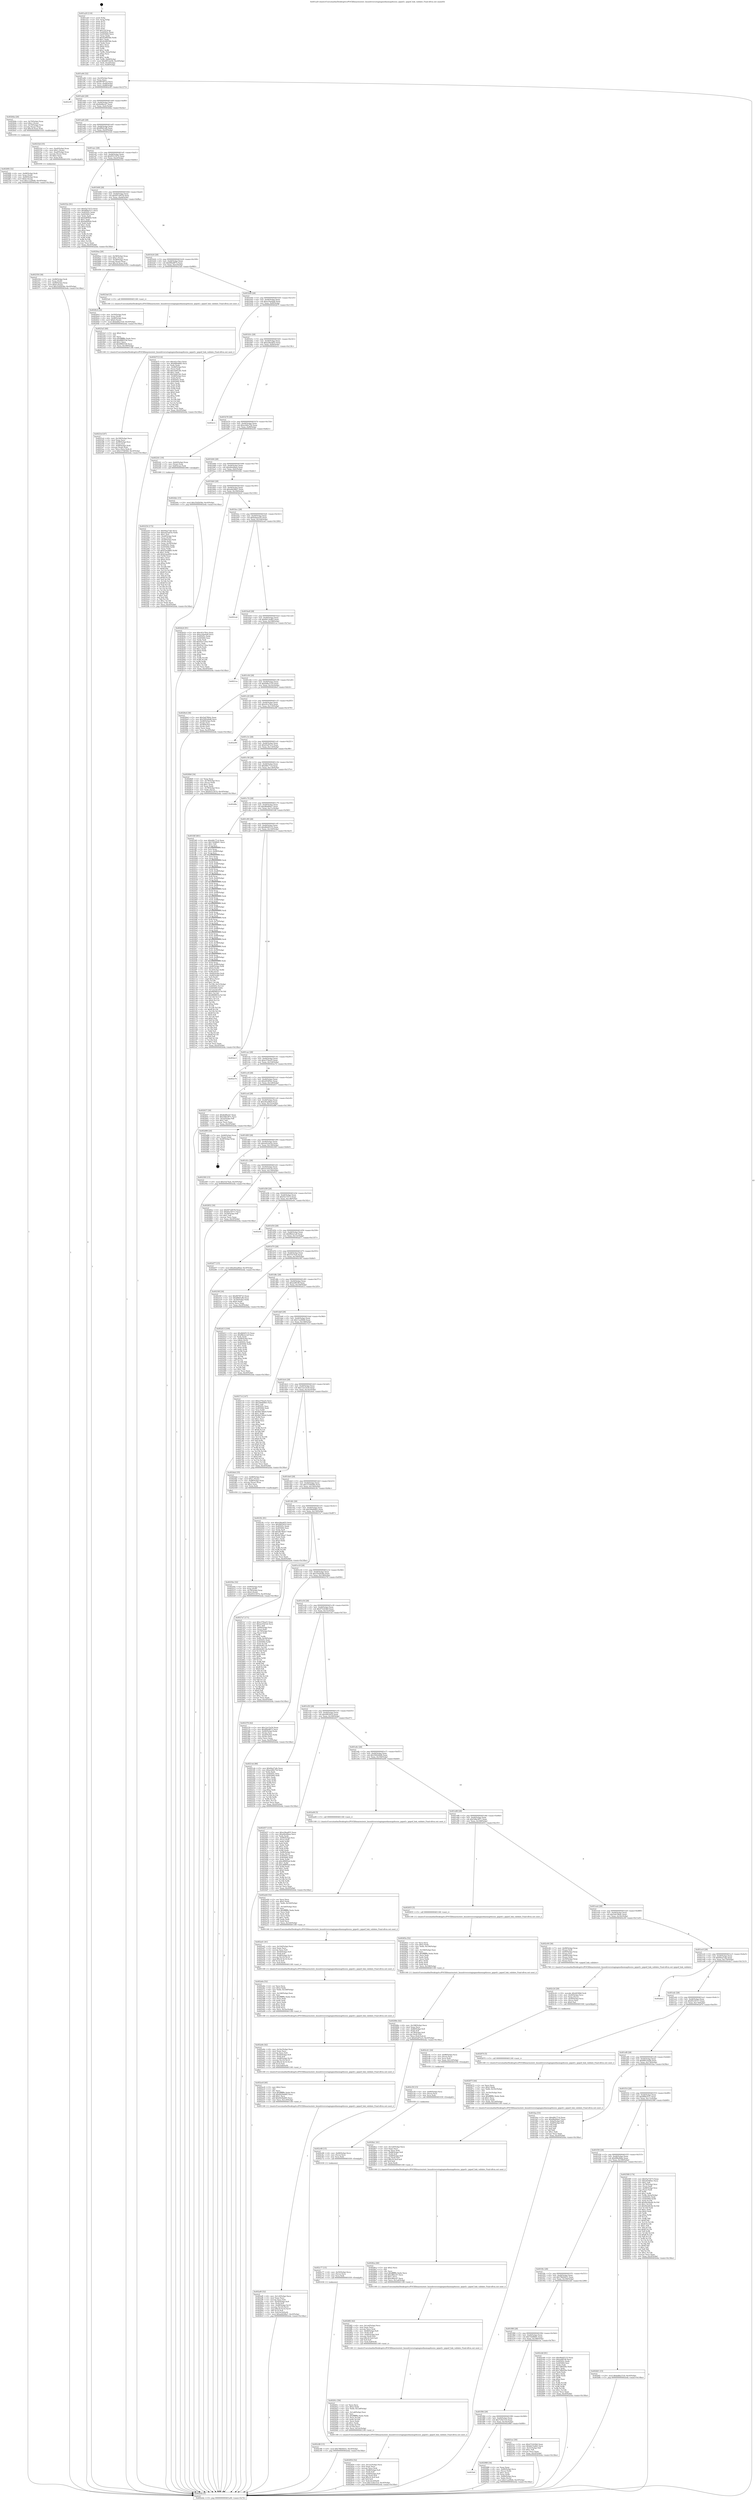 digraph "0x401a20" {
  label = "0x401a20 (/mnt/c/Users/mathe/Desktop/tcc/POCII/binaries/extr_linuxdriversstagingmediaomap4ississ_ipipeif.c_ipipeif_link_validate_Final-ollvm.out::main(0))"
  labelloc = "t"
  node[shape=record]

  Entry [label="",width=0.3,height=0.3,shape=circle,fillcolor=black,style=filled]
  "0x401a94" [label="{
     0x401a94 [32]\l
     | [instrs]\l
     &nbsp;&nbsp;0x401a94 \<+6\>: mov -0xc0(%rbp),%eax\l
     &nbsp;&nbsp;0x401a9a \<+2\>: mov %eax,%ecx\l
     &nbsp;&nbsp;0x401a9c \<+6\>: sub $0x8976f723,%ecx\l
     &nbsp;&nbsp;0x401aa2 \<+6\>: mov %eax,-0xd4(%rbp)\l
     &nbsp;&nbsp;0x401aa8 \<+6\>: mov %ecx,-0xd8(%rbp)\l
     &nbsp;&nbsp;0x401aae \<+6\>: je 0000000000402c95 \<main+0x1275\>\l
  }"]
  "0x402c95" [label="{
     0x402c95\l
  }", style=dashed]
  "0x401ab4" [label="{
     0x401ab4 [28]\l
     | [instrs]\l
     &nbsp;&nbsp;0x401ab4 \<+5\>: jmp 0000000000401ab9 \<main+0x99\>\l
     &nbsp;&nbsp;0x401ab9 \<+6\>: mov -0xd4(%rbp),%eax\l
     &nbsp;&nbsp;0x401abf \<+5\>: sub $0x8e8fecb7,%eax\l
     &nbsp;&nbsp;0x401ac4 \<+6\>: mov %eax,-0xdc(%rbp)\l
     &nbsp;&nbsp;0x401aca \<+6\>: je 00000000004026da \<main+0xcba\>\l
  }"]
  Exit [label="",width=0.3,height=0.3,shape=circle,fillcolor=black,style=filled,peripheries=2]
  "0x4026da" [label="{
     0x4026da [26]\l
     | [instrs]\l
     &nbsp;&nbsp;0x4026da \<+4\>: mov -0x70(%rbp),%rax\l
     &nbsp;&nbsp;0x4026de \<+6\>: movl $0x1,(%rax)\l
     &nbsp;&nbsp;0x4026e4 \<+4\>: mov -0x70(%rbp),%rax\l
     &nbsp;&nbsp;0x4026e8 \<+3\>: movslq (%rax),%rax\l
     &nbsp;&nbsp;0x4026eb \<+4\>: imul $0x18,%rax,%rdi\l
     &nbsp;&nbsp;0x4026ef \<+5\>: call 0000000000401050 \<malloc@plt\>\l
     | [calls]\l
     &nbsp;&nbsp;0x401050 \{1\} (unknown)\l
  }"]
  "0x401ad0" [label="{
     0x401ad0 [28]\l
     | [instrs]\l
     &nbsp;&nbsp;0x401ad0 \<+5\>: jmp 0000000000401ad5 \<main+0xb5\>\l
     &nbsp;&nbsp;0x401ad5 \<+6\>: mov -0xd4(%rbp),%eax\l
     &nbsp;&nbsp;0x401adb \<+5\>: sub $0x8f9d1afb,%eax\l
     &nbsp;&nbsp;0x401ae0 \<+6\>: mov %eax,-0xe0(%rbp)\l
     &nbsp;&nbsp;0x401ae6 \<+6\>: je 000000000040232d \<main+0x90d\>\l
  }"]
  "0x402c86" [label="{
     0x402c86 [15]\l
     | [instrs]\l
     &nbsp;&nbsp;0x402c86 \<+10\>: movl $0x78b04431,-0xc0(%rbp)\l
     &nbsp;&nbsp;0x402c90 \<+5\>: jmp 0000000000402eda \<main+0x14ba\>\l
  }"]
  "0x40232d" [label="{
     0x40232d [35]\l
     | [instrs]\l
     &nbsp;&nbsp;0x40232d \<+7\>: mov -0xa0(%rbp),%rax\l
     &nbsp;&nbsp;0x402334 \<+6\>: movl $0x1,(%rax)\l
     &nbsp;&nbsp;0x40233a \<+7\>: mov -0xa0(%rbp),%rax\l
     &nbsp;&nbsp;0x402341 \<+3\>: movslq (%rax),%rax\l
     &nbsp;&nbsp;0x402344 \<+4\>: shl $0x2,%rax\l
     &nbsp;&nbsp;0x402348 \<+3\>: mov %rax,%rdi\l
     &nbsp;&nbsp;0x40234b \<+5\>: call 0000000000401050 \<malloc@plt\>\l
     | [calls]\l
     &nbsp;&nbsp;0x401050 \{1\} (unknown)\l
  }"]
  "0x401aec" [label="{
     0x401aec [28]\l
     | [instrs]\l
     &nbsp;&nbsp;0x401aec \<+5\>: jmp 0000000000401af1 \<main+0xd1\>\l
     &nbsp;&nbsp;0x401af1 \<+6\>: mov -0xd4(%rbp),%eax\l
     &nbsp;&nbsp;0x401af7 \<+5\>: sub $0x95515074,%eax\l
     &nbsp;&nbsp;0x401afc \<+6\>: mov %eax,-0xe4(%rbp)\l
     &nbsp;&nbsp;0x401b02 \<+6\>: je 000000000040252e \<main+0xb0e\>\l
  }"]
  "0x402c77" [label="{
     0x402c77 [15]\l
     | [instrs]\l
     &nbsp;&nbsp;0x402c77 \<+4\>: mov -0x50(%rbp),%rcx\l
     &nbsp;&nbsp;0x402c7b \<+3\>: mov (%rcx),%rcx\l
     &nbsp;&nbsp;0x402c7e \<+3\>: mov %rcx,%rdi\l
     &nbsp;&nbsp;0x402c81 \<+5\>: call 0000000000401030 \<free@plt\>\l
     | [calls]\l
     &nbsp;&nbsp;0x401030 \{1\} (unknown)\l
  }"]
  "0x40252e" [label="{
     0x40252e [91]\l
     | [instrs]\l
     &nbsp;&nbsp;0x40252e \<+5\>: mov $0xf3a73573,%eax\l
     &nbsp;&nbsp;0x402533 \<+5\>: mov $0x6f0b2571,%ecx\l
     &nbsp;&nbsp;0x402538 \<+7\>: mov 0x40505c,%edx\l
     &nbsp;&nbsp;0x40253f \<+7\>: mov 0x405064,%esi\l
     &nbsp;&nbsp;0x402546 \<+2\>: mov %edx,%edi\l
     &nbsp;&nbsp;0x402548 \<+6\>: add $0xfa80f0eb,%edi\l
     &nbsp;&nbsp;0x40254e \<+3\>: sub $0x1,%edi\l
     &nbsp;&nbsp;0x402551 \<+6\>: sub $0xfa80f0eb,%edi\l
     &nbsp;&nbsp;0x402557 \<+3\>: imul %edi,%edx\l
     &nbsp;&nbsp;0x40255a \<+3\>: and $0x1,%edx\l
     &nbsp;&nbsp;0x40255d \<+3\>: cmp $0x0,%edx\l
     &nbsp;&nbsp;0x402560 \<+4\>: sete %r8b\l
     &nbsp;&nbsp;0x402564 \<+3\>: cmp $0xa,%esi\l
     &nbsp;&nbsp;0x402567 \<+4\>: setl %r9b\l
     &nbsp;&nbsp;0x40256b \<+3\>: mov %r8b,%r10b\l
     &nbsp;&nbsp;0x40256e \<+3\>: and %r9b,%r10b\l
     &nbsp;&nbsp;0x402571 \<+3\>: xor %r9b,%r8b\l
     &nbsp;&nbsp;0x402574 \<+3\>: or %r8b,%r10b\l
     &nbsp;&nbsp;0x402577 \<+4\>: test $0x1,%r10b\l
     &nbsp;&nbsp;0x40257b \<+3\>: cmovne %ecx,%eax\l
     &nbsp;&nbsp;0x40257e \<+6\>: mov %eax,-0xc0(%rbp)\l
     &nbsp;&nbsp;0x402584 \<+5\>: jmp 0000000000402eda \<main+0x14ba\>\l
  }"]
  "0x401b08" [label="{
     0x401b08 [28]\l
     | [instrs]\l
     &nbsp;&nbsp;0x401b08 \<+5\>: jmp 0000000000401b0d \<main+0xed\>\l
     &nbsp;&nbsp;0x401b0d \<+6\>: mov -0xd4(%rbp),%eax\l
     &nbsp;&nbsp;0x401b13 \<+5\>: sub $0x957a9576,%eax\l
     &nbsp;&nbsp;0x401b18 \<+6\>: mov %eax,-0xe8(%rbp)\l
     &nbsp;&nbsp;0x401b1e \<+6\>: je 00000000004029aa \<main+0xf8a\>\l
  }"]
  "0x402c68" [label="{
     0x402c68 [15]\l
     | [instrs]\l
     &nbsp;&nbsp;0x402c68 \<+4\>: mov -0x68(%rbp),%rcx\l
     &nbsp;&nbsp;0x402c6c \<+3\>: mov (%rcx),%rcx\l
     &nbsp;&nbsp;0x402c6f \<+3\>: mov %rcx,%rdi\l
     &nbsp;&nbsp;0x402c72 \<+5\>: call 0000000000401030 \<free@plt\>\l
     | [calls]\l
     &nbsp;&nbsp;0x401030 \{1\} (unknown)\l
  }"]
  "0x4029aa" [label="{
     0x4029aa [26]\l
     | [instrs]\l
     &nbsp;&nbsp;0x4029aa \<+4\>: mov -0x58(%rbp),%rax\l
     &nbsp;&nbsp;0x4029ae \<+6\>: movl $0x1,(%rax)\l
     &nbsp;&nbsp;0x4029b4 \<+4\>: mov -0x58(%rbp),%rax\l
     &nbsp;&nbsp;0x4029b8 \<+3\>: movslq (%rax),%rax\l
     &nbsp;&nbsp;0x4029bb \<+4\>: imul $0x18,%rax,%rdi\l
     &nbsp;&nbsp;0x4029bf \<+5\>: call 0000000000401050 \<malloc@plt\>\l
     | [calls]\l
     &nbsp;&nbsp;0x401050 \{1\} (unknown)\l
  }"]
  "0x401b24" [label="{
     0x401b24 [28]\l
     | [instrs]\l
     &nbsp;&nbsp;0x401b24 \<+5\>: jmp 0000000000401b29 \<main+0x109\>\l
     &nbsp;&nbsp;0x401b29 \<+6\>: mov -0xd4(%rbp),%eax\l
     &nbsp;&nbsp;0x401b2f \<+5\>: sub $0x9f4a9872,%eax\l
     &nbsp;&nbsp;0x401b34 \<+6\>: mov %eax,-0xec(%rbp)\l
     &nbsp;&nbsp;0x401b3a \<+6\>: je 00000000004023a0 \<main+0x980\>\l
  }"]
  "0x402c59" [label="{
     0x402c59 [15]\l
     | [instrs]\l
     &nbsp;&nbsp;0x402c59 \<+4\>: mov -0x80(%rbp),%rcx\l
     &nbsp;&nbsp;0x402c5d \<+3\>: mov (%rcx),%rcx\l
     &nbsp;&nbsp;0x402c60 \<+3\>: mov %rcx,%rdi\l
     &nbsp;&nbsp;0x402c63 \<+5\>: call 0000000000401030 \<free@plt\>\l
     | [calls]\l
     &nbsp;&nbsp;0x401030 \{1\} (unknown)\l
  }"]
  "0x4023a0" [label="{
     0x4023a0 [5]\l
     | [instrs]\l
     &nbsp;&nbsp;0x4023a0 \<+5\>: call 0000000000401160 \<next_i\>\l
     | [calls]\l
     &nbsp;&nbsp;0x401160 \{1\} (/mnt/c/Users/mathe/Desktop/tcc/POCII/binaries/extr_linuxdriversstagingmediaomap4ississ_ipipeif.c_ipipeif_link_validate_Final-ollvm.out::next_i)\l
  }"]
  "0x401b40" [label="{
     0x401b40 [28]\l
     | [instrs]\l
     &nbsp;&nbsp;0x401b40 \<+5\>: jmp 0000000000401b45 \<main+0x125\>\l
     &nbsp;&nbsp;0x401b45 \<+6\>: mov -0xd4(%rbp),%eax\l
     &nbsp;&nbsp;0x401b4b \<+5\>: sub $0xa16ae0a8,%eax\l
     &nbsp;&nbsp;0x401b50 \<+6\>: mov %eax,-0xf0(%rbp)\l
     &nbsp;&nbsp;0x401b56 \<+6\>: je 0000000000402b7f \<main+0x115f\>\l
  }"]
  "0x402c41" [label="{
     0x402c41 [24]\l
     | [instrs]\l
     &nbsp;&nbsp;0x402c41 \<+7\>: mov -0x98(%rbp),%rcx\l
     &nbsp;&nbsp;0x402c48 \<+3\>: mov (%rcx),%rcx\l
     &nbsp;&nbsp;0x402c4b \<+3\>: mov %rcx,%rdi\l
     &nbsp;&nbsp;0x402c4e \<+6\>: mov %eax,-0x1c4(%rbp)\l
     &nbsp;&nbsp;0x402c54 \<+5\>: call 0000000000401030 \<free@plt\>\l
     | [calls]\l
     &nbsp;&nbsp;0x401030 \{1\} (unknown)\l
  }"]
  "0x402b7f" [label="{
     0x402b7f [114]\l
     | [instrs]\l
     &nbsp;&nbsp;0x402b7f \<+5\>: mov $0xc61a78ca,%eax\l
     &nbsp;&nbsp;0x402b84 \<+5\>: mov $0x6f8e68de,%ecx\l
     &nbsp;&nbsp;0x402b89 \<+2\>: xor %edx,%edx\l
     &nbsp;&nbsp;0x402b8b \<+4\>: mov -0x48(%rbp),%rsi\l
     &nbsp;&nbsp;0x402b8f \<+2\>: mov (%rsi),%edi\l
     &nbsp;&nbsp;0x402b91 \<+6\>: add $0x5e8d14fc,%edi\l
     &nbsp;&nbsp;0x402b97 \<+3\>: add $0x1,%edi\l
     &nbsp;&nbsp;0x402b9a \<+6\>: sub $0x5e8d14fc,%edi\l
     &nbsp;&nbsp;0x402ba0 \<+4\>: mov -0x48(%rbp),%rsi\l
     &nbsp;&nbsp;0x402ba4 \<+2\>: mov %edi,(%rsi)\l
     &nbsp;&nbsp;0x402ba6 \<+7\>: mov 0x40505c,%edi\l
     &nbsp;&nbsp;0x402bad \<+8\>: mov 0x405064,%r8d\l
     &nbsp;&nbsp;0x402bb5 \<+3\>: sub $0x1,%edx\l
     &nbsp;&nbsp;0x402bb8 \<+3\>: mov %edi,%r9d\l
     &nbsp;&nbsp;0x402bbb \<+3\>: add %edx,%r9d\l
     &nbsp;&nbsp;0x402bbe \<+4\>: imul %r9d,%edi\l
     &nbsp;&nbsp;0x402bc2 \<+3\>: and $0x1,%edi\l
     &nbsp;&nbsp;0x402bc5 \<+3\>: cmp $0x0,%edi\l
     &nbsp;&nbsp;0x402bc8 \<+4\>: sete %r10b\l
     &nbsp;&nbsp;0x402bcc \<+4\>: cmp $0xa,%r8d\l
     &nbsp;&nbsp;0x402bd0 \<+4\>: setl %r11b\l
     &nbsp;&nbsp;0x402bd4 \<+3\>: mov %r10b,%bl\l
     &nbsp;&nbsp;0x402bd7 \<+3\>: and %r11b,%bl\l
     &nbsp;&nbsp;0x402bda \<+3\>: xor %r11b,%r10b\l
     &nbsp;&nbsp;0x402bdd \<+3\>: or %r10b,%bl\l
     &nbsp;&nbsp;0x402be0 \<+3\>: test $0x1,%bl\l
     &nbsp;&nbsp;0x402be3 \<+3\>: cmovne %ecx,%eax\l
     &nbsp;&nbsp;0x402be6 \<+6\>: mov %eax,-0xc0(%rbp)\l
     &nbsp;&nbsp;0x402bec \<+5\>: jmp 0000000000402eda \<main+0x14ba\>\l
  }"]
  "0x401b5c" [label="{
     0x401b5c [28]\l
     | [instrs]\l
     &nbsp;&nbsp;0x401b5c \<+5\>: jmp 0000000000401b61 \<main+0x141\>\l
     &nbsp;&nbsp;0x401b61 \<+6\>: mov -0xd4(%rbp),%eax\l
     &nbsp;&nbsp;0x401b67 \<+5\>: sub $0xa28ea855,%eax\l
     &nbsp;&nbsp;0x401b6c \<+6\>: mov %eax,-0xf4(%rbp)\l
     &nbsp;&nbsp;0x401b72 \<+6\>: je 0000000000402e1c \<main+0x13fc\>\l
  }"]
  "0x402c24" [label="{
     0x402c24 [29]\l
     | [instrs]\l
     &nbsp;&nbsp;0x402c24 \<+10\>: movabs $0x4030b6,%rdi\l
     &nbsp;&nbsp;0x402c2e \<+4\>: mov -0x40(%rbp),%rcx\l
     &nbsp;&nbsp;0x402c32 \<+2\>: mov %eax,(%rcx)\l
     &nbsp;&nbsp;0x402c34 \<+4\>: mov -0x40(%rbp),%rcx\l
     &nbsp;&nbsp;0x402c38 \<+2\>: mov (%rcx),%esi\l
     &nbsp;&nbsp;0x402c3a \<+2\>: mov $0x0,%al\l
     &nbsp;&nbsp;0x402c3c \<+5\>: call 0000000000401040 \<printf@plt\>\l
     | [calls]\l
     &nbsp;&nbsp;0x401040 \{1\} (unknown)\l
  }"]
  "0x402e1c" [label="{
     0x402e1c\l
  }", style=dashed]
  "0x401b78" [label="{
     0x401b78 [28]\l
     | [instrs]\l
     &nbsp;&nbsp;0x401b78 \<+5\>: jmp 0000000000401b7d \<main+0x15d\>\l
     &nbsp;&nbsp;0x401b7d \<+6\>: mov -0xd4(%rbp),%eax\l
     &nbsp;&nbsp;0x401b83 \<+5\>: sub $0xa3d0e75d,%eax\l
     &nbsp;&nbsp;0x401b88 \<+6\>: mov %eax,-0xf8(%rbp)\l
     &nbsp;&nbsp;0x401b8e \<+6\>: je 0000000000402241 \<main+0x821\>\l
  }"]
  "0x402af0" [label="{
     0x402af0 [52]\l
     | [instrs]\l
     &nbsp;&nbsp;0x402af0 \<+6\>: mov -0x1c0(%rbp),%ecx\l
     &nbsp;&nbsp;0x402af6 \<+3\>: imul %eax,%ecx\l
     &nbsp;&nbsp;0x402af9 \<+3\>: movslq %ecx,%r8\l
     &nbsp;&nbsp;0x402afc \<+4\>: mov -0x50(%rbp),%r9\l
     &nbsp;&nbsp;0x402b00 \<+3\>: mov (%r9),%r9\l
     &nbsp;&nbsp;0x402b03 \<+4\>: mov -0x48(%rbp),%r10\l
     &nbsp;&nbsp;0x402b07 \<+3\>: movslq (%r10),%r10\l
     &nbsp;&nbsp;0x402b0a \<+4\>: imul $0x18,%r10,%r10\l
     &nbsp;&nbsp;0x402b0e \<+3\>: add %r10,%r9\l
     &nbsp;&nbsp;0x402b11 \<+4\>: mov %r8,0x10(%r9)\l
     &nbsp;&nbsp;0x402b15 \<+10\>: movl $0xad4296a7,-0xc0(%rbp)\l
     &nbsp;&nbsp;0x402b1f \<+5\>: jmp 0000000000402eda \<main+0x14ba\>\l
  }"]
  "0x402241" [label="{
     0x402241 [19]\l
     | [instrs]\l
     &nbsp;&nbsp;0x402241 \<+7\>: mov -0xb0(%rbp),%rax\l
     &nbsp;&nbsp;0x402248 \<+3\>: mov (%rax),%rax\l
     &nbsp;&nbsp;0x40224b \<+4\>: mov 0x8(%rax),%rdi\l
     &nbsp;&nbsp;0x40224f \<+5\>: call 0000000000401060 \<atoi@plt\>\l
     | [calls]\l
     &nbsp;&nbsp;0x401060 \{1\} (unknown)\l
  }"]
  "0x401b94" [label="{
     0x401b94 [28]\l
     | [instrs]\l
     &nbsp;&nbsp;0x401b94 \<+5\>: jmp 0000000000401b99 \<main+0x179\>\l
     &nbsp;&nbsp;0x401b99 \<+6\>: mov -0xd4(%rbp),%eax\l
     &nbsp;&nbsp;0x401b9f \<+5\>: sub $0xa9e44bea,%eax\l
     &nbsp;&nbsp;0x401ba4 \<+6\>: mov %eax,-0xfc(%rbp)\l
     &nbsp;&nbsp;0x401baa \<+6\>: je 00000000004024dc \<main+0xabc\>\l
  }"]
  "0x402ac8" [label="{
     0x402ac8 [40]\l
     | [instrs]\l
     &nbsp;&nbsp;0x402ac8 \<+5\>: mov $0x2,%ecx\l
     &nbsp;&nbsp;0x402acd \<+1\>: cltd\l
     &nbsp;&nbsp;0x402ace \<+2\>: idiv %ecx\l
     &nbsp;&nbsp;0x402ad0 \<+6\>: imul $0xfffffffe,%edx,%ecx\l
     &nbsp;&nbsp;0x402ad6 \<+6\>: sub $0x6429a685,%ecx\l
     &nbsp;&nbsp;0x402adc \<+3\>: add $0x1,%ecx\l
     &nbsp;&nbsp;0x402adf \<+6\>: add $0x6429a685,%ecx\l
     &nbsp;&nbsp;0x402ae5 \<+6\>: mov %ecx,-0x1c0(%rbp)\l
     &nbsp;&nbsp;0x402aeb \<+5\>: call 0000000000401160 \<next_i\>\l
     | [calls]\l
     &nbsp;&nbsp;0x401160 \{1\} (/mnt/c/Users/mathe/Desktop/tcc/POCII/binaries/extr_linuxdriversstagingmediaomap4ississ_ipipeif.c_ipipeif_link_validate_Final-ollvm.out::next_i)\l
  }"]
  "0x4024dc" [label="{
     0x4024dc [15]\l
     | [instrs]\l
     &nbsp;&nbsp;0x4024dc \<+10\>: movl $0x35d2b56e,-0xc0(%rbp)\l
     &nbsp;&nbsp;0x4024e6 \<+5\>: jmp 0000000000402eda \<main+0x14ba\>\l
  }"]
  "0x401bb0" [label="{
     0x401bb0 [28]\l
     | [instrs]\l
     &nbsp;&nbsp;0x401bb0 \<+5\>: jmp 0000000000401bb5 \<main+0x195\>\l
     &nbsp;&nbsp;0x401bb5 \<+6\>: mov -0xd4(%rbp),%eax\l
     &nbsp;&nbsp;0x401bbb \<+5\>: sub $0xad4296a7,%eax\l
     &nbsp;&nbsp;0x401bc0 \<+6\>: mov %eax,-0x100(%rbp)\l
     &nbsp;&nbsp;0x401bc6 \<+6\>: je 0000000000402b24 \<main+0x1104\>\l
  }"]
  "0x402a9e" [label="{
     0x402a9e [42]\l
     | [instrs]\l
     &nbsp;&nbsp;0x402a9e \<+6\>: mov -0x1bc(%rbp),%ecx\l
     &nbsp;&nbsp;0x402aa4 \<+3\>: imul %eax,%ecx\l
     &nbsp;&nbsp;0x402aa7 \<+3\>: movslq %ecx,%r8\l
     &nbsp;&nbsp;0x402aaa \<+4\>: mov -0x50(%rbp),%r9\l
     &nbsp;&nbsp;0x402aae \<+3\>: mov (%r9),%r9\l
     &nbsp;&nbsp;0x402ab1 \<+4\>: mov -0x48(%rbp),%r10\l
     &nbsp;&nbsp;0x402ab5 \<+3\>: movslq (%r10),%r10\l
     &nbsp;&nbsp;0x402ab8 \<+4\>: imul $0x18,%r10,%r10\l
     &nbsp;&nbsp;0x402abc \<+3\>: add %r10,%r9\l
     &nbsp;&nbsp;0x402abf \<+4\>: mov %r8,0x8(%r9)\l
     &nbsp;&nbsp;0x402ac3 \<+5\>: call 0000000000401160 \<next_i\>\l
     | [calls]\l
     &nbsp;&nbsp;0x401160 \{1\} (/mnt/c/Users/mathe/Desktop/tcc/POCII/binaries/extr_linuxdriversstagingmediaomap4ississ_ipipeif.c_ipipeif_link_validate_Final-ollvm.out::next_i)\l
  }"]
  "0x402b24" [label="{
     0x402b24 [91]\l
     | [instrs]\l
     &nbsp;&nbsp;0x402b24 \<+5\>: mov $0xc61a78ca,%eax\l
     &nbsp;&nbsp;0x402b29 \<+5\>: mov $0xa16ae0a8,%ecx\l
     &nbsp;&nbsp;0x402b2e \<+7\>: mov 0x40505c,%edx\l
     &nbsp;&nbsp;0x402b35 \<+7\>: mov 0x405064,%esi\l
     &nbsp;&nbsp;0x402b3c \<+2\>: mov %edx,%edi\l
     &nbsp;&nbsp;0x402b3e \<+6\>: add $0x93a110ea,%edi\l
     &nbsp;&nbsp;0x402b44 \<+3\>: sub $0x1,%edi\l
     &nbsp;&nbsp;0x402b47 \<+6\>: sub $0x93a110ea,%edi\l
     &nbsp;&nbsp;0x402b4d \<+3\>: imul %edi,%edx\l
     &nbsp;&nbsp;0x402b50 \<+3\>: and $0x1,%edx\l
     &nbsp;&nbsp;0x402b53 \<+3\>: cmp $0x0,%edx\l
     &nbsp;&nbsp;0x402b56 \<+4\>: sete %r8b\l
     &nbsp;&nbsp;0x402b5a \<+3\>: cmp $0xa,%esi\l
     &nbsp;&nbsp;0x402b5d \<+4\>: setl %r9b\l
     &nbsp;&nbsp;0x402b61 \<+3\>: mov %r8b,%r10b\l
     &nbsp;&nbsp;0x402b64 \<+3\>: and %r9b,%r10b\l
     &nbsp;&nbsp;0x402b67 \<+3\>: xor %r9b,%r8b\l
     &nbsp;&nbsp;0x402b6a \<+3\>: or %r8b,%r10b\l
     &nbsp;&nbsp;0x402b6d \<+4\>: test $0x1,%r10b\l
     &nbsp;&nbsp;0x402b71 \<+3\>: cmovne %ecx,%eax\l
     &nbsp;&nbsp;0x402b74 \<+6\>: mov %eax,-0xc0(%rbp)\l
     &nbsp;&nbsp;0x402b7a \<+5\>: jmp 0000000000402eda \<main+0x14ba\>\l
  }"]
  "0x401bcc" [label="{
     0x401bcc [28]\l
     | [instrs]\l
     &nbsp;&nbsp;0x401bcc \<+5\>: jmp 0000000000401bd1 \<main+0x1b1\>\l
     &nbsp;&nbsp;0x401bd1 \<+6\>: mov -0xd4(%rbp),%eax\l
     &nbsp;&nbsp;0x401bd7 \<+5\>: sub $0xbabaac05,%eax\l
     &nbsp;&nbsp;0x401bdc \<+6\>: mov %eax,-0x104(%rbp)\l
     &nbsp;&nbsp;0x401be2 \<+6\>: je 0000000000402ca4 \<main+0x1284\>\l
  }"]
  "0x402a6a" [label="{
     0x402a6a [52]\l
     | [instrs]\l
     &nbsp;&nbsp;0x402a6a \<+2\>: xor %ecx,%ecx\l
     &nbsp;&nbsp;0x402a6c \<+5\>: mov $0x2,%edx\l
     &nbsp;&nbsp;0x402a71 \<+6\>: mov %edx,-0x1b8(%rbp)\l
     &nbsp;&nbsp;0x402a77 \<+1\>: cltd\l
     &nbsp;&nbsp;0x402a78 \<+6\>: mov -0x1b8(%rbp),%esi\l
     &nbsp;&nbsp;0x402a7e \<+2\>: idiv %esi\l
     &nbsp;&nbsp;0x402a80 \<+6\>: imul $0xfffffffe,%edx,%edx\l
     &nbsp;&nbsp;0x402a86 \<+2\>: mov %ecx,%edi\l
     &nbsp;&nbsp;0x402a88 \<+2\>: sub %edx,%edi\l
     &nbsp;&nbsp;0x402a8a \<+2\>: mov %ecx,%edx\l
     &nbsp;&nbsp;0x402a8c \<+3\>: sub $0x1,%edx\l
     &nbsp;&nbsp;0x402a8f \<+2\>: add %edx,%edi\l
     &nbsp;&nbsp;0x402a91 \<+2\>: sub %edi,%ecx\l
     &nbsp;&nbsp;0x402a93 \<+6\>: mov %ecx,-0x1bc(%rbp)\l
     &nbsp;&nbsp;0x402a99 \<+5\>: call 0000000000401160 \<next_i\>\l
     | [calls]\l
     &nbsp;&nbsp;0x401160 \{1\} (/mnt/c/Users/mathe/Desktop/tcc/POCII/binaries/extr_linuxdriversstagingmediaomap4ississ_ipipeif.c_ipipeif_link_validate_Final-ollvm.out::next_i)\l
  }"]
  "0x402ca4" [label="{
     0x402ca4\l
  }", style=dashed]
  "0x401be8" [label="{
     0x401be8 [28]\l
     | [instrs]\l
     &nbsp;&nbsp;0x401be8 \<+5\>: jmp 0000000000401bed \<main+0x1cd\>\l
     &nbsp;&nbsp;0x401bed \<+6\>: mov -0xd4(%rbp),%eax\l
     &nbsp;&nbsp;0x401bf3 \<+5\>: sub $0xbb13edb5,%eax\l
     &nbsp;&nbsp;0x401bf8 \<+6\>: mov %eax,-0x108(%rbp)\l
     &nbsp;&nbsp;0x401bfe \<+6\>: je 00000000004021ca \<main+0x7aa\>\l
  }"]
  "0x402a41" [label="{
     0x402a41 [41]\l
     | [instrs]\l
     &nbsp;&nbsp;0x402a41 \<+6\>: mov -0x1b4(%rbp),%ecx\l
     &nbsp;&nbsp;0x402a47 \<+3\>: imul %eax,%ecx\l
     &nbsp;&nbsp;0x402a4a \<+3\>: movslq %ecx,%r8\l
     &nbsp;&nbsp;0x402a4d \<+4\>: mov -0x50(%rbp),%r9\l
     &nbsp;&nbsp;0x402a51 \<+3\>: mov (%r9),%r9\l
     &nbsp;&nbsp;0x402a54 \<+4\>: mov -0x48(%rbp),%r10\l
     &nbsp;&nbsp;0x402a58 \<+3\>: movslq (%r10),%r10\l
     &nbsp;&nbsp;0x402a5b \<+4\>: imul $0x18,%r10,%r10\l
     &nbsp;&nbsp;0x402a5f \<+3\>: add %r10,%r9\l
     &nbsp;&nbsp;0x402a62 \<+3\>: mov %r8,(%r9)\l
     &nbsp;&nbsp;0x402a65 \<+5\>: call 0000000000401160 \<next_i\>\l
     | [calls]\l
     &nbsp;&nbsp;0x401160 \{1\} (/mnt/c/Users/mathe/Desktop/tcc/POCII/binaries/extr_linuxdriversstagingmediaomap4ississ_ipipeif.c_ipipeif_link_validate_Final-ollvm.out::next_i)\l
  }"]
  "0x4021ca" [label="{
     0x4021ca\l
  }", style=dashed]
  "0x401c04" [label="{
     0x401c04 [28]\l
     | [instrs]\l
     &nbsp;&nbsp;0x401c04 \<+5\>: jmp 0000000000401c09 \<main+0x1e9\>\l
     &nbsp;&nbsp;0x401c09 \<+6\>: mov -0xd4(%rbp),%eax\l
     &nbsp;&nbsp;0x401c0f \<+5\>: sub $0xbd6a1516,%eax\l
     &nbsp;&nbsp;0x401c14 \<+6\>: mov %eax,-0x10c(%rbp)\l
     &nbsp;&nbsp;0x401c1a \<+6\>: je 00000000004029e4 \<main+0xfc4\>\l
  }"]
  "0x402a0d" [label="{
     0x402a0d [52]\l
     | [instrs]\l
     &nbsp;&nbsp;0x402a0d \<+2\>: xor %ecx,%ecx\l
     &nbsp;&nbsp;0x402a0f \<+5\>: mov $0x2,%edx\l
     &nbsp;&nbsp;0x402a14 \<+6\>: mov %edx,-0x1b0(%rbp)\l
     &nbsp;&nbsp;0x402a1a \<+1\>: cltd\l
     &nbsp;&nbsp;0x402a1b \<+6\>: mov -0x1b0(%rbp),%esi\l
     &nbsp;&nbsp;0x402a21 \<+2\>: idiv %esi\l
     &nbsp;&nbsp;0x402a23 \<+6\>: imul $0xfffffffe,%edx,%edx\l
     &nbsp;&nbsp;0x402a29 \<+2\>: mov %ecx,%edi\l
     &nbsp;&nbsp;0x402a2b \<+2\>: sub %edx,%edi\l
     &nbsp;&nbsp;0x402a2d \<+2\>: mov %ecx,%edx\l
     &nbsp;&nbsp;0x402a2f \<+3\>: sub $0x1,%edx\l
     &nbsp;&nbsp;0x402a32 \<+2\>: add %edx,%edi\l
     &nbsp;&nbsp;0x402a34 \<+2\>: sub %edi,%ecx\l
     &nbsp;&nbsp;0x402a36 \<+6\>: mov %ecx,-0x1b4(%rbp)\l
     &nbsp;&nbsp;0x402a3c \<+5\>: call 0000000000401160 \<next_i\>\l
     | [calls]\l
     &nbsp;&nbsp;0x401160 \{1\} (/mnt/c/Users/mathe/Desktop/tcc/POCII/binaries/extr_linuxdriversstagingmediaomap4ississ_ipipeif.c_ipipeif_link_validate_Final-ollvm.out::next_i)\l
  }"]
  "0x4029e4" [label="{
     0x4029e4 [36]\l
     | [instrs]\l
     &nbsp;&nbsp;0x4029e4 \<+5\>: mov $0x5eb78b4c,%eax\l
     &nbsp;&nbsp;0x4029e9 \<+5\>: mov $0x5092d4d8,%ecx\l
     &nbsp;&nbsp;0x4029ee \<+4\>: mov -0x48(%rbp),%rdx\l
     &nbsp;&nbsp;0x4029f2 \<+2\>: mov (%rdx),%esi\l
     &nbsp;&nbsp;0x4029f4 \<+4\>: mov -0x58(%rbp),%rdx\l
     &nbsp;&nbsp;0x4029f8 \<+2\>: cmp (%rdx),%esi\l
     &nbsp;&nbsp;0x4029fa \<+3\>: cmovl %ecx,%eax\l
     &nbsp;&nbsp;0x4029fd \<+6\>: mov %eax,-0xc0(%rbp)\l
     &nbsp;&nbsp;0x402a03 \<+5\>: jmp 0000000000402eda \<main+0x14ba\>\l
  }"]
  "0x401c20" [label="{
     0x401c20 [28]\l
     | [instrs]\l
     &nbsp;&nbsp;0x401c20 \<+5\>: jmp 0000000000401c25 \<main+0x205\>\l
     &nbsp;&nbsp;0x401c25 \<+6\>: mov -0xd4(%rbp),%eax\l
     &nbsp;&nbsp;0x401c2b \<+5\>: sub $0xc61a78ca,%eax\l
     &nbsp;&nbsp;0x401c30 \<+6\>: mov %eax,-0x110(%rbp)\l
     &nbsp;&nbsp;0x401c36 \<+6\>: je 0000000000402e99 \<main+0x1479\>\l
  }"]
  "0x4029c4" [label="{
     0x4029c4 [32]\l
     | [instrs]\l
     &nbsp;&nbsp;0x4029c4 \<+4\>: mov -0x50(%rbp),%rdi\l
     &nbsp;&nbsp;0x4029c8 \<+3\>: mov %rax,(%rdi)\l
     &nbsp;&nbsp;0x4029cb \<+4\>: mov -0x48(%rbp),%rax\l
     &nbsp;&nbsp;0x4029cf \<+6\>: movl $0x0,(%rax)\l
     &nbsp;&nbsp;0x4029d5 \<+10\>: movl $0xbd6a1516,-0xc0(%rbp)\l
     &nbsp;&nbsp;0x4029df \<+5\>: jmp 0000000000402eda \<main+0x14ba\>\l
  }"]
  "0x402e99" [label="{
     0x402e99\l
  }", style=dashed]
  "0x401c3c" [label="{
     0x401c3c [28]\l
     | [instrs]\l
     &nbsp;&nbsp;0x401c3c \<+5\>: jmp 0000000000401c41 \<main+0x221\>\l
     &nbsp;&nbsp;0x401c41 \<+6\>: mov -0xd4(%rbp),%eax\l
     &nbsp;&nbsp;0x401c47 \<+5\>: sub $0xd3a97ec5,%eax\l
     &nbsp;&nbsp;0x401c4c \<+6\>: mov %eax,-0x114(%rbp)\l
     &nbsp;&nbsp;0x401c52 \<+6\>: je 00000000004026b8 \<main+0xc98\>\l
  }"]
  "0x401fa0" [label="{
     0x401fa0\l
  }", style=dashed]
  "0x4026b8" [label="{
     0x4026b8 [34]\l
     | [instrs]\l
     &nbsp;&nbsp;0x4026b8 \<+2\>: xor %eax,%eax\l
     &nbsp;&nbsp;0x4026ba \<+4\>: mov -0x78(%rbp),%rcx\l
     &nbsp;&nbsp;0x4026be \<+2\>: mov (%rcx),%edx\l
     &nbsp;&nbsp;0x4026c0 \<+3\>: sub $0x1,%eax\l
     &nbsp;&nbsp;0x4026c3 \<+2\>: sub %eax,%edx\l
     &nbsp;&nbsp;0x4026c5 \<+4\>: mov -0x78(%rbp),%rcx\l
     &nbsp;&nbsp;0x4026c9 \<+2\>: mov %edx,(%rcx)\l
     &nbsp;&nbsp;0x4026cb \<+10\>: movl $0x95515074,-0xc0(%rbp)\l
     &nbsp;&nbsp;0x4026d5 \<+5\>: jmp 0000000000402eda \<main+0x14ba\>\l
  }"]
  "0x401c58" [label="{
     0x401c58 [28]\l
     | [instrs]\l
     &nbsp;&nbsp;0x401c58 \<+5\>: jmp 0000000000401c5d \<main+0x23d\>\l
     &nbsp;&nbsp;0x401c5d \<+6\>: mov -0xd4(%rbp),%eax\l
     &nbsp;&nbsp;0x401c63 \<+5\>: sub $0xd4fc77c4,%eax\l
     &nbsp;&nbsp;0x401c68 \<+6\>: mov %eax,-0x118(%rbp)\l
     &nbsp;&nbsp;0x401c6e \<+6\>: je 0000000000402d9e \<main+0x137e\>\l
  }"]
  "0x402988" [label="{
     0x402988 [34]\l
     | [instrs]\l
     &nbsp;&nbsp;0x402988 \<+2\>: xor %eax,%eax\l
     &nbsp;&nbsp;0x40298a \<+4\>: mov -0x60(%rbp),%rcx\l
     &nbsp;&nbsp;0x40298e \<+2\>: mov (%rcx),%edx\l
     &nbsp;&nbsp;0x402990 \<+3\>: sub $0x1,%eax\l
     &nbsp;&nbsp;0x402993 \<+2\>: sub %eax,%edx\l
     &nbsp;&nbsp;0x402995 \<+4\>: mov -0x60(%rbp),%rcx\l
     &nbsp;&nbsp;0x402999 \<+2\>: mov %edx,(%rcx)\l
     &nbsp;&nbsp;0x40299b \<+10\>: movl $0x11a2f0d4,-0xc0(%rbp)\l
     &nbsp;&nbsp;0x4029a5 \<+5\>: jmp 0000000000402eda \<main+0x14ba\>\l
  }"]
  "0x402d9e" [label="{
     0x402d9e\l
  }", style=dashed]
  "0x401c74" [label="{
     0x401c74 [28]\l
     | [instrs]\l
     &nbsp;&nbsp;0x401c74 \<+5\>: jmp 0000000000401c79 \<main+0x259\>\l
     &nbsp;&nbsp;0x401c79 \<+6\>: mov -0xd4(%rbp),%eax\l
     &nbsp;&nbsp;0x401c7f \<+5\>: sub $0xd8a994a7,%eax\l
     &nbsp;&nbsp;0x401c84 \<+6\>: mov %eax,-0x11c(%rbp)\l
     &nbsp;&nbsp;0x401c8a \<+6\>: je 0000000000401fdf \<main+0x5bf\>\l
  }"]
  "0x402954" [label="{
     0x402954 [52]\l
     | [instrs]\l
     &nbsp;&nbsp;0x402954 \<+6\>: mov -0x1ac(%rbp),%ecx\l
     &nbsp;&nbsp;0x40295a \<+3\>: imul %eax,%ecx\l
     &nbsp;&nbsp;0x40295d \<+3\>: movslq %ecx,%rdi\l
     &nbsp;&nbsp;0x402960 \<+4\>: mov -0x68(%rbp),%r8\l
     &nbsp;&nbsp;0x402964 \<+3\>: mov (%r8),%r8\l
     &nbsp;&nbsp;0x402967 \<+4\>: mov -0x60(%rbp),%r9\l
     &nbsp;&nbsp;0x40296b \<+3\>: movslq (%r9),%r9\l
     &nbsp;&nbsp;0x40296e \<+4\>: imul $0x18,%r9,%r9\l
     &nbsp;&nbsp;0x402972 \<+3\>: add %r9,%r8\l
     &nbsp;&nbsp;0x402975 \<+4\>: mov %rdi,0x10(%r8)\l
     &nbsp;&nbsp;0x402979 \<+10\>: movl $0x7e5b1514,-0xc0(%rbp)\l
     &nbsp;&nbsp;0x402983 \<+5\>: jmp 0000000000402eda \<main+0x14ba\>\l
  }"]
  "0x401fdf" [label="{
     0x401fdf [461]\l
     | [instrs]\l
     &nbsp;&nbsp;0x401fdf \<+5\>: mov $0xd4fc77c4,%eax\l
     &nbsp;&nbsp;0x401fe4 \<+5\>: mov $0x7d28fb91,%ecx\l
     &nbsp;&nbsp;0x401fe9 \<+2\>: mov $0x1,%dl\l
     &nbsp;&nbsp;0x401feb \<+3\>: mov %rsp,%rsi\l
     &nbsp;&nbsp;0x401fee \<+4\>: add $0xfffffffffffffff0,%rsi\l
     &nbsp;&nbsp;0x401ff2 \<+3\>: mov %rsi,%rsp\l
     &nbsp;&nbsp;0x401ff5 \<+7\>: mov %rsi,-0xb8(%rbp)\l
     &nbsp;&nbsp;0x401ffc \<+3\>: mov %rsp,%rsi\l
     &nbsp;&nbsp;0x401fff \<+4\>: add $0xfffffffffffffff0,%rsi\l
     &nbsp;&nbsp;0x402003 \<+3\>: mov %rsi,%rsp\l
     &nbsp;&nbsp;0x402006 \<+3\>: mov %rsp,%rdi\l
     &nbsp;&nbsp;0x402009 \<+4\>: add $0xfffffffffffffff0,%rdi\l
     &nbsp;&nbsp;0x40200d \<+3\>: mov %rdi,%rsp\l
     &nbsp;&nbsp;0x402010 \<+7\>: mov %rdi,-0xb0(%rbp)\l
     &nbsp;&nbsp;0x402017 \<+3\>: mov %rsp,%rdi\l
     &nbsp;&nbsp;0x40201a \<+4\>: add $0xfffffffffffffff0,%rdi\l
     &nbsp;&nbsp;0x40201e \<+3\>: mov %rdi,%rsp\l
     &nbsp;&nbsp;0x402021 \<+7\>: mov %rdi,-0xa8(%rbp)\l
     &nbsp;&nbsp;0x402028 \<+3\>: mov %rsp,%rdi\l
     &nbsp;&nbsp;0x40202b \<+4\>: add $0xfffffffffffffff0,%rdi\l
     &nbsp;&nbsp;0x40202f \<+3\>: mov %rdi,%rsp\l
     &nbsp;&nbsp;0x402032 \<+7\>: mov %rdi,-0xa0(%rbp)\l
     &nbsp;&nbsp;0x402039 \<+3\>: mov %rsp,%rdi\l
     &nbsp;&nbsp;0x40203c \<+4\>: add $0xfffffffffffffff0,%rdi\l
     &nbsp;&nbsp;0x402040 \<+3\>: mov %rdi,%rsp\l
     &nbsp;&nbsp;0x402043 \<+7\>: mov %rdi,-0x98(%rbp)\l
     &nbsp;&nbsp;0x40204a \<+3\>: mov %rsp,%rdi\l
     &nbsp;&nbsp;0x40204d \<+4\>: add $0xfffffffffffffff0,%rdi\l
     &nbsp;&nbsp;0x402051 \<+3\>: mov %rdi,%rsp\l
     &nbsp;&nbsp;0x402054 \<+7\>: mov %rdi,-0x90(%rbp)\l
     &nbsp;&nbsp;0x40205b \<+3\>: mov %rsp,%rdi\l
     &nbsp;&nbsp;0x40205e \<+4\>: add $0xfffffffffffffff0,%rdi\l
     &nbsp;&nbsp;0x402062 \<+3\>: mov %rdi,%rsp\l
     &nbsp;&nbsp;0x402065 \<+7\>: mov %rdi,-0x88(%rbp)\l
     &nbsp;&nbsp;0x40206c \<+3\>: mov %rsp,%rdi\l
     &nbsp;&nbsp;0x40206f \<+4\>: add $0xfffffffffffffff0,%rdi\l
     &nbsp;&nbsp;0x402073 \<+3\>: mov %rdi,%rsp\l
     &nbsp;&nbsp;0x402076 \<+4\>: mov %rdi,-0x80(%rbp)\l
     &nbsp;&nbsp;0x40207a \<+3\>: mov %rsp,%rdi\l
     &nbsp;&nbsp;0x40207d \<+4\>: add $0xfffffffffffffff0,%rdi\l
     &nbsp;&nbsp;0x402081 \<+3\>: mov %rdi,%rsp\l
     &nbsp;&nbsp;0x402084 \<+4\>: mov %rdi,-0x78(%rbp)\l
     &nbsp;&nbsp;0x402088 \<+3\>: mov %rsp,%rdi\l
     &nbsp;&nbsp;0x40208b \<+4\>: add $0xfffffffffffffff0,%rdi\l
     &nbsp;&nbsp;0x40208f \<+3\>: mov %rdi,%rsp\l
     &nbsp;&nbsp;0x402092 \<+4\>: mov %rdi,-0x70(%rbp)\l
     &nbsp;&nbsp;0x402096 \<+3\>: mov %rsp,%rdi\l
     &nbsp;&nbsp;0x402099 \<+4\>: add $0xfffffffffffffff0,%rdi\l
     &nbsp;&nbsp;0x40209d \<+3\>: mov %rdi,%rsp\l
     &nbsp;&nbsp;0x4020a0 \<+4\>: mov %rdi,-0x68(%rbp)\l
     &nbsp;&nbsp;0x4020a4 \<+3\>: mov %rsp,%rdi\l
     &nbsp;&nbsp;0x4020a7 \<+4\>: add $0xfffffffffffffff0,%rdi\l
     &nbsp;&nbsp;0x4020ab \<+3\>: mov %rdi,%rsp\l
     &nbsp;&nbsp;0x4020ae \<+4\>: mov %rdi,-0x60(%rbp)\l
     &nbsp;&nbsp;0x4020b2 \<+3\>: mov %rsp,%rdi\l
     &nbsp;&nbsp;0x4020b5 \<+4\>: add $0xfffffffffffffff0,%rdi\l
     &nbsp;&nbsp;0x4020b9 \<+3\>: mov %rdi,%rsp\l
     &nbsp;&nbsp;0x4020bc \<+4\>: mov %rdi,-0x58(%rbp)\l
     &nbsp;&nbsp;0x4020c0 \<+3\>: mov %rsp,%rdi\l
     &nbsp;&nbsp;0x4020c3 \<+4\>: add $0xfffffffffffffff0,%rdi\l
     &nbsp;&nbsp;0x4020c7 \<+3\>: mov %rdi,%rsp\l
     &nbsp;&nbsp;0x4020ca \<+4\>: mov %rdi,-0x50(%rbp)\l
     &nbsp;&nbsp;0x4020ce \<+3\>: mov %rsp,%rdi\l
     &nbsp;&nbsp;0x4020d1 \<+4\>: add $0xfffffffffffffff0,%rdi\l
     &nbsp;&nbsp;0x4020d5 \<+3\>: mov %rdi,%rsp\l
     &nbsp;&nbsp;0x4020d8 \<+4\>: mov %rdi,-0x48(%rbp)\l
     &nbsp;&nbsp;0x4020dc \<+3\>: mov %rsp,%rdi\l
     &nbsp;&nbsp;0x4020df \<+4\>: add $0xfffffffffffffff0,%rdi\l
     &nbsp;&nbsp;0x4020e3 \<+3\>: mov %rdi,%rsp\l
     &nbsp;&nbsp;0x4020e6 \<+4\>: mov %rdi,-0x40(%rbp)\l
     &nbsp;&nbsp;0x4020ea \<+7\>: mov -0xb8(%rbp),%rdi\l
     &nbsp;&nbsp;0x4020f1 \<+6\>: movl $0x0,(%rdi)\l
     &nbsp;&nbsp;0x4020f7 \<+7\>: mov -0xc4(%rbp),%r8d\l
     &nbsp;&nbsp;0x4020fe \<+3\>: mov %r8d,(%rsi)\l
     &nbsp;&nbsp;0x402101 \<+7\>: mov -0xb0(%rbp),%rdi\l
     &nbsp;&nbsp;0x402108 \<+7\>: mov -0xd0(%rbp),%r9\l
     &nbsp;&nbsp;0x40210f \<+3\>: mov %r9,(%rdi)\l
     &nbsp;&nbsp;0x402112 \<+3\>: cmpl $0x2,(%rsi)\l
     &nbsp;&nbsp;0x402115 \<+4\>: setne %r10b\l
     &nbsp;&nbsp;0x402119 \<+4\>: and $0x1,%r10b\l
     &nbsp;&nbsp;0x40211d \<+4\>: mov %r10b,-0x31(%rbp)\l
     &nbsp;&nbsp;0x402121 \<+8\>: mov 0x40505c,%r11d\l
     &nbsp;&nbsp;0x402129 \<+7\>: mov 0x405064,%ebx\l
     &nbsp;&nbsp;0x402130 \<+3\>: mov %r11d,%r14d\l
     &nbsp;&nbsp;0x402133 \<+7\>: add $0x880f601b,%r14d\l
     &nbsp;&nbsp;0x40213a \<+4\>: sub $0x1,%r14d\l
     &nbsp;&nbsp;0x40213e \<+7\>: sub $0x880f601b,%r14d\l
     &nbsp;&nbsp;0x402145 \<+4\>: imul %r14d,%r11d\l
     &nbsp;&nbsp;0x402149 \<+4\>: and $0x1,%r11d\l
     &nbsp;&nbsp;0x40214d \<+4\>: cmp $0x0,%r11d\l
     &nbsp;&nbsp;0x402151 \<+4\>: sete %r10b\l
     &nbsp;&nbsp;0x402155 \<+3\>: cmp $0xa,%ebx\l
     &nbsp;&nbsp;0x402158 \<+4\>: setl %r15b\l
     &nbsp;&nbsp;0x40215c \<+3\>: mov %r10b,%r12b\l
     &nbsp;&nbsp;0x40215f \<+4\>: xor $0xff,%r12b\l
     &nbsp;&nbsp;0x402163 \<+3\>: mov %r15b,%r13b\l
     &nbsp;&nbsp;0x402166 \<+4\>: xor $0xff,%r13b\l
     &nbsp;&nbsp;0x40216a \<+3\>: xor $0x0,%dl\l
     &nbsp;&nbsp;0x40216d \<+3\>: mov %r12b,%sil\l
     &nbsp;&nbsp;0x402170 \<+4\>: and $0x0,%sil\l
     &nbsp;&nbsp;0x402174 \<+3\>: and %dl,%r10b\l
     &nbsp;&nbsp;0x402177 \<+3\>: mov %r13b,%dil\l
     &nbsp;&nbsp;0x40217a \<+4\>: and $0x0,%dil\l
     &nbsp;&nbsp;0x40217e \<+3\>: and %dl,%r15b\l
     &nbsp;&nbsp;0x402181 \<+3\>: or %r10b,%sil\l
     &nbsp;&nbsp;0x402184 \<+3\>: or %r15b,%dil\l
     &nbsp;&nbsp;0x402187 \<+3\>: xor %dil,%sil\l
     &nbsp;&nbsp;0x40218a \<+3\>: or %r13b,%r12b\l
     &nbsp;&nbsp;0x40218d \<+4\>: xor $0xff,%r12b\l
     &nbsp;&nbsp;0x402191 \<+3\>: or $0x0,%dl\l
     &nbsp;&nbsp;0x402194 \<+3\>: and %dl,%r12b\l
     &nbsp;&nbsp;0x402197 \<+3\>: or %r12b,%sil\l
     &nbsp;&nbsp;0x40219a \<+4\>: test $0x1,%sil\l
     &nbsp;&nbsp;0x40219e \<+3\>: cmovne %ecx,%eax\l
     &nbsp;&nbsp;0x4021a1 \<+6\>: mov %eax,-0xc0(%rbp)\l
     &nbsp;&nbsp;0x4021a7 \<+5\>: jmp 0000000000402eda \<main+0x14ba\>\l
  }"]
  "0x401c90" [label="{
     0x401c90 [28]\l
     | [instrs]\l
     &nbsp;&nbsp;0x401c90 \<+5\>: jmp 0000000000401c95 \<main+0x275\>\l
     &nbsp;&nbsp;0x401c95 \<+6\>: mov -0xd4(%rbp),%eax\l
     &nbsp;&nbsp;0x401c9b \<+5\>: sub $0xdb0d5133,%eax\l
     &nbsp;&nbsp;0x401ca0 \<+6\>: mov %eax,-0x120(%rbp)\l
     &nbsp;&nbsp;0x401ca6 \<+6\>: je 0000000000402ec3 \<main+0x14a3\>\l
  }"]
  "0x40291c" [label="{
     0x40291c [56]\l
     | [instrs]\l
     &nbsp;&nbsp;0x40291c \<+2\>: xor %ecx,%ecx\l
     &nbsp;&nbsp;0x40291e \<+5\>: mov $0x2,%edx\l
     &nbsp;&nbsp;0x402923 \<+6\>: mov %edx,-0x1a8(%rbp)\l
     &nbsp;&nbsp;0x402929 \<+1\>: cltd\l
     &nbsp;&nbsp;0x40292a \<+6\>: mov -0x1a8(%rbp),%esi\l
     &nbsp;&nbsp;0x402930 \<+2\>: idiv %esi\l
     &nbsp;&nbsp;0x402932 \<+6\>: imul $0xfffffffe,%edx,%edx\l
     &nbsp;&nbsp;0x402938 \<+3\>: mov %ecx,%r10d\l
     &nbsp;&nbsp;0x40293b \<+3\>: sub %edx,%r10d\l
     &nbsp;&nbsp;0x40293e \<+2\>: mov %ecx,%edx\l
     &nbsp;&nbsp;0x402940 \<+3\>: sub $0x1,%edx\l
     &nbsp;&nbsp;0x402943 \<+3\>: add %edx,%r10d\l
     &nbsp;&nbsp;0x402946 \<+3\>: sub %r10d,%ecx\l
     &nbsp;&nbsp;0x402949 \<+6\>: mov %ecx,-0x1ac(%rbp)\l
     &nbsp;&nbsp;0x40294f \<+5\>: call 0000000000401160 \<next_i\>\l
     | [calls]\l
     &nbsp;&nbsp;0x401160 \{1\} (/mnt/c/Users/mathe/Desktop/tcc/POCII/binaries/extr_linuxdriversstagingmediaomap4ississ_ipipeif.c_ipipeif_link_validate_Final-ollvm.out::next_i)\l
  }"]
  "0x402ec3" [label="{
     0x402ec3\l
  }", style=dashed]
  "0x401cac" [label="{
     0x401cac [28]\l
     | [instrs]\l
     &nbsp;&nbsp;0x401cac \<+5\>: jmp 0000000000401cb1 \<main+0x291\>\l
     &nbsp;&nbsp;0x401cb1 \<+6\>: mov -0xd4(%rbp),%eax\l
     &nbsp;&nbsp;0x401cb7 \<+5\>: sub $0xe37fea25,%eax\l
     &nbsp;&nbsp;0x401cbc \<+6\>: mov %eax,-0x124(%rbp)\l
     &nbsp;&nbsp;0x401cc2 \<+6\>: je 0000000000402e74 \<main+0x1454\>\l
  }"]
  "0x4028f2" [label="{
     0x4028f2 [42]\l
     | [instrs]\l
     &nbsp;&nbsp;0x4028f2 \<+6\>: mov -0x1a4(%rbp),%ecx\l
     &nbsp;&nbsp;0x4028f8 \<+3\>: imul %eax,%ecx\l
     &nbsp;&nbsp;0x4028fb \<+3\>: movslq %ecx,%rdi\l
     &nbsp;&nbsp;0x4028fe \<+4\>: mov -0x68(%rbp),%r8\l
     &nbsp;&nbsp;0x402902 \<+3\>: mov (%r8),%r8\l
     &nbsp;&nbsp;0x402905 \<+4\>: mov -0x60(%rbp),%r9\l
     &nbsp;&nbsp;0x402909 \<+3\>: movslq (%r9),%r9\l
     &nbsp;&nbsp;0x40290c \<+4\>: imul $0x18,%r9,%r9\l
     &nbsp;&nbsp;0x402910 \<+3\>: add %r9,%r8\l
     &nbsp;&nbsp;0x402913 \<+4\>: mov %rdi,0x8(%r8)\l
     &nbsp;&nbsp;0x402917 \<+5\>: call 0000000000401160 \<next_i\>\l
     | [calls]\l
     &nbsp;&nbsp;0x401160 \{1\} (/mnt/c/Users/mathe/Desktop/tcc/POCII/binaries/extr_linuxdriversstagingmediaomap4ississ_ipipeif.c_ipipeif_link_validate_Final-ollvm.out::next_i)\l
  }"]
  "0x402e74" [label="{
     0x402e74\l
  }", style=dashed]
  "0x401cc8" [label="{
     0x401cc8 [28]\l
     | [instrs]\l
     &nbsp;&nbsp;0x401cc8 \<+5\>: jmp 0000000000401ccd \<main+0x2ad\>\l
     &nbsp;&nbsp;0x401ccd \<+6\>: mov -0xd4(%rbp),%eax\l
     &nbsp;&nbsp;0x401cd3 \<+5\>: sub $0xe654f5ec,%eax\l
     &nbsp;&nbsp;0x401cd8 \<+6\>: mov %eax,-0x128(%rbp)\l
     &nbsp;&nbsp;0x401cde \<+6\>: je 0000000000402637 \<main+0xc17\>\l
  }"]
  "0x4028ca" [label="{
     0x4028ca [40]\l
     | [instrs]\l
     &nbsp;&nbsp;0x4028ca \<+5\>: mov $0x2,%ecx\l
     &nbsp;&nbsp;0x4028cf \<+1\>: cltd\l
     &nbsp;&nbsp;0x4028d0 \<+2\>: idiv %ecx\l
     &nbsp;&nbsp;0x4028d2 \<+6\>: imul $0xfffffffe,%edx,%ecx\l
     &nbsp;&nbsp;0x4028d8 \<+6\>: sub $0xcff4acd7,%ecx\l
     &nbsp;&nbsp;0x4028de \<+3\>: add $0x1,%ecx\l
     &nbsp;&nbsp;0x4028e1 \<+6\>: add $0xcff4acd7,%ecx\l
     &nbsp;&nbsp;0x4028e7 \<+6\>: mov %ecx,-0x1a4(%rbp)\l
     &nbsp;&nbsp;0x4028ed \<+5\>: call 0000000000401160 \<next_i\>\l
     | [calls]\l
     &nbsp;&nbsp;0x401160 \{1\} (/mnt/c/Users/mathe/Desktop/tcc/POCII/binaries/extr_linuxdriversstagingmediaomap4ississ_ipipeif.c_ipipeif_link_validate_Final-ollvm.out::next_i)\l
  }"]
  "0x402637" [label="{
     0x402637 [30]\l
     | [instrs]\l
     &nbsp;&nbsp;0x402637 \<+5\>: mov $0x8e8fecb7,%eax\l
     &nbsp;&nbsp;0x40263c \<+5\>: mov $0x548e3871,%ecx\l
     &nbsp;&nbsp;0x402641 \<+3\>: mov -0x2a(%rbp),%dl\l
     &nbsp;&nbsp;0x402644 \<+3\>: test $0x1,%dl\l
     &nbsp;&nbsp;0x402647 \<+3\>: cmovne %ecx,%eax\l
     &nbsp;&nbsp;0x40264a \<+6\>: mov %eax,-0xc0(%rbp)\l
     &nbsp;&nbsp;0x402650 \<+5\>: jmp 0000000000402eda \<main+0x14ba\>\l
  }"]
  "0x401ce4" [label="{
     0x401ce4 [28]\l
     | [instrs]\l
     &nbsp;&nbsp;0x401ce4 \<+5\>: jmp 0000000000401ce9 \<main+0x2c9\>\l
     &nbsp;&nbsp;0x401ce9 \<+6\>: mov -0xd4(%rbp),%eax\l
     &nbsp;&nbsp;0x401cef \<+5\>: sub $0xe82ad6ed,%eax\l
     &nbsp;&nbsp;0x401cf4 \<+6\>: mov %eax,-0x12c(%rbp)\l
     &nbsp;&nbsp;0x401cfa \<+6\>: je 0000000000402d86 \<main+0x1366\>\l
  }"]
  "0x4028a1" [label="{
     0x4028a1 [41]\l
     | [instrs]\l
     &nbsp;&nbsp;0x4028a1 \<+6\>: mov -0x1a0(%rbp),%ecx\l
     &nbsp;&nbsp;0x4028a7 \<+3\>: imul %eax,%ecx\l
     &nbsp;&nbsp;0x4028aa \<+3\>: movslq %ecx,%rdi\l
     &nbsp;&nbsp;0x4028ad \<+4\>: mov -0x68(%rbp),%r8\l
     &nbsp;&nbsp;0x4028b1 \<+3\>: mov (%r8),%r8\l
     &nbsp;&nbsp;0x4028b4 \<+4\>: mov -0x60(%rbp),%r9\l
     &nbsp;&nbsp;0x4028b8 \<+3\>: movslq (%r9),%r9\l
     &nbsp;&nbsp;0x4028bb \<+4\>: imul $0x18,%r9,%r9\l
     &nbsp;&nbsp;0x4028bf \<+3\>: add %r9,%r8\l
     &nbsp;&nbsp;0x4028c2 \<+3\>: mov %rdi,(%r8)\l
     &nbsp;&nbsp;0x4028c5 \<+5\>: call 0000000000401160 \<next_i\>\l
     | [calls]\l
     &nbsp;&nbsp;0x401160 \{1\} (/mnt/c/Users/mathe/Desktop/tcc/POCII/binaries/extr_linuxdriversstagingmediaomap4ississ_ipipeif.c_ipipeif_link_validate_Final-ollvm.out::next_i)\l
  }"]
  "0x402d86" [label="{
     0x402d86 [24]\l
     | [instrs]\l
     &nbsp;&nbsp;0x402d86 \<+7\>: mov -0xb8(%rbp),%rax\l
     &nbsp;&nbsp;0x402d8d \<+2\>: mov (%rax),%eax\l
     &nbsp;&nbsp;0x402d8f \<+4\>: lea -0x28(%rbp),%rsp\l
     &nbsp;&nbsp;0x402d93 \<+1\>: pop %rbx\l
     &nbsp;&nbsp;0x402d94 \<+2\>: pop %r12\l
     &nbsp;&nbsp;0x402d96 \<+2\>: pop %r13\l
     &nbsp;&nbsp;0x402d98 \<+2\>: pop %r14\l
     &nbsp;&nbsp;0x402d9a \<+2\>: pop %r15\l
     &nbsp;&nbsp;0x402d9c \<+1\>: pop %rbp\l
     &nbsp;&nbsp;0x402d9d \<+1\>: ret\l
  }"]
  "0x401d00" [label="{
     0x401d00 [28]\l
     | [instrs]\l
     &nbsp;&nbsp;0x401d00 \<+5\>: jmp 0000000000401d05 \<main+0x2e5\>\l
     &nbsp;&nbsp;0x401d05 \<+6\>: mov -0xd4(%rbp),%eax\l
     &nbsp;&nbsp;0x401d0b \<+5\>: sub $0xed22a03a,%eax\l
     &nbsp;&nbsp;0x401d10 \<+6\>: mov %eax,-0x130(%rbp)\l
     &nbsp;&nbsp;0x401d16 \<+6\>: je 0000000000402300 \<main+0x8e0\>\l
  }"]
  "0x402875" [label="{
     0x402875 [44]\l
     | [instrs]\l
     &nbsp;&nbsp;0x402875 \<+2\>: xor %ecx,%ecx\l
     &nbsp;&nbsp;0x402877 \<+5\>: mov $0x2,%edx\l
     &nbsp;&nbsp;0x40287c \<+6\>: mov %edx,-0x19c(%rbp)\l
     &nbsp;&nbsp;0x402882 \<+1\>: cltd\l
     &nbsp;&nbsp;0x402883 \<+6\>: mov -0x19c(%rbp),%esi\l
     &nbsp;&nbsp;0x402889 \<+2\>: idiv %esi\l
     &nbsp;&nbsp;0x40288b \<+6\>: imul $0xfffffffe,%edx,%edx\l
     &nbsp;&nbsp;0x402891 \<+3\>: sub $0x1,%ecx\l
     &nbsp;&nbsp;0x402894 \<+2\>: sub %ecx,%edx\l
     &nbsp;&nbsp;0x402896 \<+6\>: mov %edx,-0x1a0(%rbp)\l
     &nbsp;&nbsp;0x40289c \<+5\>: call 0000000000401160 \<next_i\>\l
     | [calls]\l
     &nbsp;&nbsp;0x401160 \{1\} (/mnt/c/Users/mathe/Desktop/tcc/POCII/binaries/extr_linuxdriversstagingmediaomap4ississ_ipipeif.c_ipipeif_link_validate_Final-ollvm.out::next_i)\l
  }"]
  "0x402300" [label="{
     0x402300 [15]\l
     | [instrs]\l
     &nbsp;&nbsp;0x402300 \<+10\>: movl $0x53274a4,-0xc0(%rbp)\l
     &nbsp;&nbsp;0x40230a \<+5\>: jmp 0000000000402eda \<main+0x14ba\>\l
  }"]
  "0x401d1c" [label="{
     0x401d1c [28]\l
     | [instrs]\l
     &nbsp;&nbsp;0x401d1c \<+5\>: jmp 0000000000401d21 \<main+0x301\>\l
     &nbsp;&nbsp;0x401d21 \<+6\>: mov -0xd4(%rbp),%eax\l
     &nbsp;&nbsp;0x401d27 \<+5\>: sub $0xee35d1eb,%eax\l
     &nbsp;&nbsp;0x401d2c \<+6\>: mov %eax,-0x134(%rbp)\l
     &nbsp;&nbsp;0x401d32 \<+6\>: je 0000000000402852 \<main+0xe32\>\l
  }"]
  "0x4026f4" [label="{
     0x4026f4 [32]\l
     | [instrs]\l
     &nbsp;&nbsp;0x4026f4 \<+4\>: mov -0x68(%rbp),%rdi\l
     &nbsp;&nbsp;0x4026f8 \<+3\>: mov %rax,(%rdi)\l
     &nbsp;&nbsp;0x4026fb \<+4\>: mov -0x60(%rbp),%rax\l
     &nbsp;&nbsp;0x4026ff \<+6\>: movl $0x0,(%rax)\l
     &nbsp;&nbsp;0x402705 \<+10\>: movl $0x11a2f0d4,-0xc0(%rbp)\l
     &nbsp;&nbsp;0x40270f \<+5\>: jmp 0000000000402eda \<main+0x14ba\>\l
  }"]
  "0x402852" [label="{
     0x402852 [30]\l
     | [instrs]\l
     &nbsp;&nbsp;0x402852 \<+5\>: mov $0x957a9576,%eax\l
     &nbsp;&nbsp;0x402857 \<+5\>: mov $0x65c54717,%ecx\l
     &nbsp;&nbsp;0x40285c \<+3\>: mov -0x29(%rbp),%dl\l
     &nbsp;&nbsp;0x40285f \<+3\>: test $0x1,%dl\l
     &nbsp;&nbsp;0x402862 \<+3\>: cmovne %ecx,%eax\l
     &nbsp;&nbsp;0x402865 \<+6\>: mov %eax,-0xc0(%rbp)\l
     &nbsp;&nbsp;0x40286b \<+5\>: jmp 0000000000402eda \<main+0x14ba\>\l
  }"]
  "0x401d38" [label="{
     0x401d38 [28]\l
     | [instrs]\l
     &nbsp;&nbsp;0x401d38 \<+5\>: jmp 0000000000401d3d \<main+0x31d\>\l
     &nbsp;&nbsp;0x401d3d \<+6\>: mov -0xd4(%rbp),%eax\l
     &nbsp;&nbsp;0x401d43 \<+5\>: sub $0xf3a73573,%eax\l
     &nbsp;&nbsp;0x401d48 \<+6\>: mov %eax,-0x138(%rbp)\l
     &nbsp;&nbsp;0x401d4e \<+6\>: je 0000000000402e4c \<main+0x142c\>\l
  }"]
  "0x40268e" [label="{
     0x40268e [42]\l
     | [instrs]\l
     &nbsp;&nbsp;0x40268e \<+6\>: mov -0x198(%rbp),%ecx\l
     &nbsp;&nbsp;0x402694 \<+3\>: imul %eax,%ecx\l
     &nbsp;&nbsp;0x402697 \<+4\>: mov -0x80(%rbp),%r8\l
     &nbsp;&nbsp;0x40269b \<+3\>: mov (%r8),%r8\l
     &nbsp;&nbsp;0x40269e \<+4\>: mov -0x78(%rbp),%r9\l
     &nbsp;&nbsp;0x4026a2 \<+3\>: movslq (%r9),%r9\l
     &nbsp;&nbsp;0x4026a5 \<+4\>: mov %ecx,(%r8,%r9,4)\l
     &nbsp;&nbsp;0x4026a9 \<+10\>: movl $0xd3a97ec5,-0xc0(%rbp)\l
     &nbsp;&nbsp;0x4026b3 \<+5\>: jmp 0000000000402eda \<main+0x14ba\>\l
  }"]
  "0x402e4c" [label="{
     0x402e4c\l
  }", style=dashed]
  "0x401d54" [label="{
     0x401d54 [28]\l
     | [instrs]\l
     &nbsp;&nbsp;0x401d54 \<+5\>: jmp 0000000000401d59 \<main+0x339\>\l
     &nbsp;&nbsp;0x401d59 \<+6\>: mov -0xd4(%rbp),%eax\l
     &nbsp;&nbsp;0x401d5f \<+5\>: sub $0xf8b2e1a9,%eax\l
     &nbsp;&nbsp;0x401d64 \<+6\>: mov %eax,-0x13c(%rbp)\l
     &nbsp;&nbsp;0x401d6a \<+6\>: je 0000000000402d77 \<main+0x1357\>\l
  }"]
  "0x40265a" [label="{
     0x40265a [52]\l
     | [instrs]\l
     &nbsp;&nbsp;0x40265a \<+2\>: xor %ecx,%ecx\l
     &nbsp;&nbsp;0x40265c \<+5\>: mov $0x2,%edx\l
     &nbsp;&nbsp;0x402661 \<+6\>: mov %edx,-0x194(%rbp)\l
     &nbsp;&nbsp;0x402667 \<+1\>: cltd\l
     &nbsp;&nbsp;0x402668 \<+6\>: mov -0x194(%rbp),%esi\l
     &nbsp;&nbsp;0x40266e \<+2\>: idiv %esi\l
     &nbsp;&nbsp;0x402670 \<+6\>: imul $0xfffffffe,%edx,%edx\l
     &nbsp;&nbsp;0x402676 \<+2\>: mov %ecx,%edi\l
     &nbsp;&nbsp;0x402678 \<+2\>: sub %edx,%edi\l
     &nbsp;&nbsp;0x40267a \<+2\>: mov %ecx,%edx\l
     &nbsp;&nbsp;0x40267c \<+3\>: sub $0x1,%edx\l
     &nbsp;&nbsp;0x40267f \<+2\>: add %edx,%edi\l
     &nbsp;&nbsp;0x402681 \<+2\>: sub %edi,%ecx\l
     &nbsp;&nbsp;0x402683 \<+6\>: mov %ecx,-0x198(%rbp)\l
     &nbsp;&nbsp;0x402689 \<+5\>: call 0000000000401160 \<next_i\>\l
     | [calls]\l
     &nbsp;&nbsp;0x401160 \{1\} (/mnt/c/Users/mathe/Desktop/tcc/POCII/binaries/extr_linuxdriversstagingmediaomap4ississ_ipipeif.c_ipipeif_link_validate_Final-ollvm.out::next_i)\l
  }"]
  "0x402d77" [label="{
     0x402d77 [15]\l
     | [instrs]\l
     &nbsp;&nbsp;0x402d77 \<+10\>: movl $0xe82ad6ed,-0xc0(%rbp)\l
     &nbsp;&nbsp;0x402d81 \<+5\>: jmp 0000000000402eda \<main+0x14ba\>\l
  }"]
  "0x401d70" [label="{
     0x401d70 [28]\l
     | [instrs]\l
     &nbsp;&nbsp;0x401d70 \<+5\>: jmp 0000000000401d75 \<main+0x355\>\l
     &nbsp;&nbsp;0x401d75 \<+6\>: mov -0xd4(%rbp),%eax\l
     &nbsp;&nbsp;0x401d7b \<+5\>: sub $0x53274a4,%eax\l
     &nbsp;&nbsp;0x401d80 \<+6\>: mov %eax,-0x140(%rbp)\l
     &nbsp;&nbsp;0x401d86 \<+6\>: je 000000000040230f \<main+0x8ef\>\l
  }"]
  "0x40250e" [label="{
     0x40250e [32]\l
     | [instrs]\l
     &nbsp;&nbsp;0x40250e \<+4\>: mov -0x80(%rbp),%rdi\l
     &nbsp;&nbsp;0x402512 \<+3\>: mov %rax,(%rdi)\l
     &nbsp;&nbsp;0x402515 \<+4\>: mov -0x78(%rbp),%rax\l
     &nbsp;&nbsp;0x402519 \<+6\>: movl $0x0,(%rax)\l
     &nbsp;&nbsp;0x40251f \<+10\>: movl $0x95515074,-0xc0(%rbp)\l
     &nbsp;&nbsp;0x402529 \<+5\>: jmp 0000000000402eda \<main+0x14ba\>\l
  }"]
  "0x40230f" [label="{
     0x40230f [30]\l
     | [instrs]\l
     &nbsp;&nbsp;0x40230f \<+5\>: mov $0x8976f723,%eax\l
     &nbsp;&nbsp;0x402314 \<+5\>: mov $0x8f9d1afb,%ecx\l
     &nbsp;&nbsp;0x402319 \<+3\>: mov -0x30(%rbp),%edx\l
     &nbsp;&nbsp;0x40231c \<+3\>: cmp $0x0,%edx\l
     &nbsp;&nbsp;0x40231f \<+3\>: cmove %ecx,%eax\l
     &nbsp;&nbsp;0x402322 \<+6\>: mov %eax,-0xc0(%rbp)\l
     &nbsp;&nbsp;0x402328 \<+5\>: jmp 0000000000402eda \<main+0x14ba\>\l
  }"]
  "0x401d8c" [label="{
     0x401d8c [28]\l
     | [instrs]\l
     &nbsp;&nbsp;0x401d8c \<+5\>: jmp 0000000000401d91 \<main+0x371\>\l
     &nbsp;&nbsp;0x401d91 \<+6\>: mov -0xd4(%rbp),%eax\l
     &nbsp;&nbsp;0x401d97 \<+5\>: sub $0xeef6536,%eax\l
     &nbsp;&nbsp;0x401d9c \<+6\>: mov %eax,-0x144(%rbp)\l
     &nbsp;&nbsp;0x401da2 \<+6\>: je 0000000000402d13 \<main+0x12f3\>\l
  }"]
  "0x4023cd" [label="{
     0x4023cd [47]\l
     | [instrs]\l
     &nbsp;&nbsp;0x4023cd \<+6\>: mov -0x190(%rbp),%ecx\l
     &nbsp;&nbsp;0x4023d3 \<+3\>: imul %eax,%ecx\l
     &nbsp;&nbsp;0x4023d6 \<+7\>: mov -0x98(%rbp),%rsi\l
     &nbsp;&nbsp;0x4023dd \<+3\>: mov (%rsi),%rsi\l
     &nbsp;&nbsp;0x4023e0 \<+7\>: mov -0x90(%rbp),%rdi\l
     &nbsp;&nbsp;0x4023e7 \<+3\>: movslq (%rdi),%rdi\l
     &nbsp;&nbsp;0x4023ea \<+3\>: mov %ecx,(%rsi,%rdi,4)\l
     &nbsp;&nbsp;0x4023ed \<+10\>: movl $0x157b8364,-0xc0(%rbp)\l
     &nbsp;&nbsp;0x4023f7 \<+5\>: jmp 0000000000402eda \<main+0x14ba\>\l
  }"]
  "0x402d13" [label="{
     0x402d13 [100]\l
     | [instrs]\l
     &nbsp;&nbsp;0x402d13 \<+5\>: mov $0xdb0d5133,%eax\l
     &nbsp;&nbsp;0x402d18 \<+5\>: mov $0xf8b2e1a9,%ecx\l
     &nbsp;&nbsp;0x402d1d \<+2\>: xor %edx,%edx\l
     &nbsp;&nbsp;0x402d1f \<+7\>: mov -0xb8(%rbp),%rsi\l
     &nbsp;&nbsp;0x402d26 \<+6\>: movl $0x0,(%rsi)\l
     &nbsp;&nbsp;0x402d2c \<+7\>: mov 0x40505c,%edi\l
     &nbsp;&nbsp;0x402d33 \<+8\>: mov 0x405064,%r8d\l
     &nbsp;&nbsp;0x402d3b \<+3\>: sub $0x1,%edx\l
     &nbsp;&nbsp;0x402d3e \<+3\>: mov %edi,%r9d\l
     &nbsp;&nbsp;0x402d41 \<+3\>: add %edx,%r9d\l
     &nbsp;&nbsp;0x402d44 \<+4\>: imul %r9d,%edi\l
     &nbsp;&nbsp;0x402d48 \<+3\>: and $0x1,%edi\l
     &nbsp;&nbsp;0x402d4b \<+3\>: cmp $0x0,%edi\l
     &nbsp;&nbsp;0x402d4e \<+4\>: sete %r10b\l
     &nbsp;&nbsp;0x402d52 \<+4\>: cmp $0xa,%r8d\l
     &nbsp;&nbsp;0x402d56 \<+4\>: setl %r11b\l
     &nbsp;&nbsp;0x402d5a \<+3\>: mov %r10b,%bl\l
     &nbsp;&nbsp;0x402d5d \<+3\>: and %r11b,%bl\l
     &nbsp;&nbsp;0x402d60 \<+3\>: xor %r11b,%r10b\l
     &nbsp;&nbsp;0x402d63 \<+3\>: or %r10b,%bl\l
     &nbsp;&nbsp;0x402d66 \<+3\>: test $0x1,%bl\l
     &nbsp;&nbsp;0x402d69 \<+3\>: cmovne %ecx,%eax\l
     &nbsp;&nbsp;0x402d6c \<+6\>: mov %eax,-0xc0(%rbp)\l
     &nbsp;&nbsp;0x402d72 \<+5\>: jmp 0000000000402eda \<main+0x14ba\>\l
  }"]
  "0x401da8" [label="{
     0x401da8 [28]\l
     | [instrs]\l
     &nbsp;&nbsp;0x401da8 \<+5\>: jmp 0000000000401dad \<main+0x38d\>\l
     &nbsp;&nbsp;0x401dad \<+6\>: mov -0xd4(%rbp),%eax\l
     &nbsp;&nbsp;0x401db3 \<+5\>: sub $0x11a2f0d4,%eax\l
     &nbsp;&nbsp;0x401db8 \<+6\>: mov %eax,-0x148(%rbp)\l
     &nbsp;&nbsp;0x401dbe \<+6\>: je 0000000000402714 \<main+0xcf4\>\l
  }"]
  "0x4023a5" [label="{
     0x4023a5 [40]\l
     | [instrs]\l
     &nbsp;&nbsp;0x4023a5 \<+5\>: mov $0x2,%ecx\l
     &nbsp;&nbsp;0x4023aa \<+1\>: cltd\l
     &nbsp;&nbsp;0x4023ab \<+2\>: idiv %ecx\l
     &nbsp;&nbsp;0x4023ad \<+6\>: imul $0xfffffffe,%edx,%ecx\l
     &nbsp;&nbsp;0x4023b3 \<+6\>: add $0x6f8f2536,%ecx\l
     &nbsp;&nbsp;0x4023b9 \<+3\>: add $0x1,%ecx\l
     &nbsp;&nbsp;0x4023bc \<+6\>: sub $0x6f8f2536,%ecx\l
     &nbsp;&nbsp;0x4023c2 \<+6\>: mov %ecx,-0x190(%rbp)\l
     &nbsp;&nbsp;0x4023c8 \<+5\>: call 0000000000401160 \<next_i\>\l
     | [calls]\l
     &nbsp;&nbsp;0x401160 \{1\} (/mnt/c/Users/mathe/Desktop/tcc/POCII/binaries/extr_linuxdriversstagingmediaomap4ississ_ipipeif.c_ipipeif_link_validate_Final-ollvm.out::next_i)\l
  }"]
  "0x402714" [label="{
     0x402714 [147]\l
     | [instrs]\l
     &nbsp;&nbsp;0x402714 \<+5\>: mov $0xe37fea25,%eax\l
     &nbsp;&nbsp;0x402719 \<+5\>: mov $0x29440843,%ecx\l
     &nbsp;&nbsp;0x40271e \<+2\>: mov $0x1,%dl\l
     &nbsp;&nbsp;0x402720 \<+7\>: mov 0x40505c,%esi\l
     &nbsp;&nbsp;0x402727 \<+7\>: mov 0x405064,%edi\l
     &nbsp;&nbsp;0x40272e \<+3\>: mov %esi,%r8d\l
     &nbsp;&nbsp;0x402731 \<+7\>: sub $0x8d139dc6,%r8d\l
     &nbsp;&nbsp;0x402738 \<+4\>: sub $0x1,%r8d\l
     &nbsp;&nbsp;0x40273c \<+7\>: add $0x8d139dc6,%r8d\l
     &nbsp;&nbsp;0x402743 \<+4\>: imul %r8d,%esi\l
     &nbsp;&nbsp;0x402747 \<+3\>: and $0x1,%esi\l
     &nbsp;&nbsp;0x40274a \<+3\>: cmp $0x0,%esi\l
     &nbsp;&nbsp;0x40274d \<+4\>: sete %r9b\l
     &nbsp;&nbsp;0x402751 \<+3\>: cmp $0xa,%edi\l
     &nbsp;&nbsp;0x402754 \<+4\>: setl %r10b\l
     &nbsp;&nbsp;0x402758 \<+3\>: mov %r9b,%r11b\l
     &nbsp;&nbsp;0x40275b \<+4\>: xor $0xff,%r11b\l
     &nbsp;&nbsp;0x40275f \<+3\>: mov %r10b,%bl\l
     &nbsp;&nbsp;0x402762 \<+3\>: xor $0xff,%bl\l
     &nbsp;&nbsp;0x402765 \<+3\>: xor $0x0,%dl\l
     &nbsp;&nbsp;0x402768 \<+3\>: mov %r11b,%r14b\l
     &nbsp;&nbsp;0x40276b \<+4\>: and $0x0,%r14b\l
     &nbsp;&nbsp;0x40276f \<+3\>: and %dl,%r9b\l
     &nbsp;&nbsp;0x402772 \<+3\>: mov %bl,%r15b\l
     &nbsp;&nbsp;0x402775 \<+4\>: and $0x0,%r15b\l
     &nbsp;&nbsp;0x402779 \<+3\>: and %dl,%r10b\l
     &nbsp;&nbsp;0x40277c \<+3\>: or %r9b,%r14b\l
     &nbsp;&nbsp;0x40277f \<+3\>: or %r10b,%r15b\l
     &nbsp;&nbsp;0x402782 \<+3\>: xor %r15b,%r14b\l
     &nbsp;&nbsp;0x402785 \<+3\>: or %bl,%r11b\l
     &nbsp;&nbsp;0x402788 \<+4\>: xor $0xff,%r11b\l
     &nbsp;&nbsp;0x40278c \<+3\>: or $0x0,%dl\l
     &nbsp;&nbsp;0x40278f \<+3\>: and %dl,%r11b\l
     &nbsp;&nbsp;0x402792 \<+3\>: or %r11b,%r14b\l
     &nbsp;&nbsp;0x402795 \<+4\>: test $0x1,%r14b\l
     &nbsp;&nbsp;0x402799 \<+3\>: cmovne %ecx,%eax\l
     &nbsp;&nbsp;0x40279c \<+6\>: mov %eax,-0xc0(%rbp)\l
     &nbsp;&nbsp;0x4027a2 \<+5\>: jmp 0000000000402eda \<main+0x14ba\>\l
  }"]
  "0x401dc4" [label="{
     0x401dc4 [28]\l
     | [instrs]\l
     &nbsp;&nbsp;0x401dc4 \<+5\>: jmp 0000000000401dc9 \<main+0x3a9\>\l
     &nbsp;&nbsp;0x401dc9 \<+6\>: mov -0xd4(%rbp),%eax\l
     &nbsp;&nbsp;0x401dcf \<+5\>: sub $0x12a15e54,%eax\l
     &nbsp;&nbsp;0x401dd4 \<+6\>: mov %eax,-0x14c(%rbp)\l
     &nbsp;&nbsp;0x401dda \<+6\>: je 00000000004024eb \<main+0xacb\>\l
  }"]
  "0x402350" [label="{
     0x402350 [38]\l
     | [instrs]\l
     &nbsp;&nbsp;0x402350 \<+7\>: mov -0x98(%rbp),%rdi\l
     &nbsp;&nbsp;0x402357 \<+3\>: mov %rax,(%rdi)\l
     &nbsp;&nbsp;0x40235a \<+7\>: mov -0x90(%rbp),%rax\l
     &nbsp;&nbsp;0x402361 \<+6\>: movl $0x0,(%rax)\l
     &nbsp;&nbsp;0x402367 \<+10\>: movl $0x35d2b56e,-0xc0(%rbp)\l
     &nbsp;&nbsp;0x402371 \<+5\>: jmp 0000000000402eda \<main+0x14ba\>\l
  }"]
  "0x4024eb" [label="{
     0x4024eb [35]\l
     | [instrs]\l
     &nbsp;&nbsp;0x4024eb \<+7\>: mov -0x88(%rbp),%rax\l
     &nbsp;&nbsp;0x4024f2 \<+6\>: movl $0x1,(%rax)\l
     &nbsp;&nbsp;0x4024f8 \<+7\>: mov -0x88(%rbp),%rax\l
     &nbsp;&nbsp;0x4024ff \<+3\>: movslq (%rax),%rax\l
     &nbsp;&nbsp;0x402502 \<+4\>: shl $0x2,%rax\l
     &nbsp;&nbsp;0x402506 \<+3\>: mov %rax,%rdi\l
     &nbsp;&nbsp;0x402509 \<+5\>: call 0000000000401050 \<malloc@plt\>\l
     | [calls]\l
     &nbsp;&nbsp;0x401050 \{1\} (unknown)\l
  }"]
  "0x401de0" [label="{
     0x401de0 [28]\l
     | [instrs]\l
     &nbsp;&nbsp;0x401de0 \<+5\>: jmp 0000000000401de5 \<main+0x3c5\>\l
     &nbsp;&nbsp;0x401de5 \<+6\>: mov -0xd4(%rbp),%eax\l
     &nbsp;&nbsp;0x401deb \<+5\>: sub $0x157b8364,%eax\l
     &nbsp;&nbsp;0x401df0 \<+6\>: mov %eax,-0x150(%rbp)\l
     &nbsp;&nbsp;0x401df6 \<+6\>: je 00000000004023fc \<main+0x9dc\>\l
  }"]
  "0x402254" [label="{
     0x402254 [172]\l
     | [instrs]\l
     &nbsp;&nbsp;0x402254 \<+5\>: mov $0x64a27afe,%ecx\l
     &nbsp;&nbsp;0x402259 \<+5\>: mov $0xed22a03a,%edx\l
     &nbsp;&nbsp;0x40225e \<+3\>: mov $0x1,%sil\l
     &nbsp;&nbsp;0x402261 \<+7\>: mov -0xa8(%rbp),%rdi\l
     &nbsp;&nbsp;0x402268 \<+2\>: mov %eax,(%rdi)\l
     &nbsp;&nbsp;0x40226a \<+7\>: mov -0xa8(%rbp),%rdi\l
     &nbsp;&nbsp;0x402271 \<+2\>: mov (%rdi),%eax\l
     &nbsp;&nbsp;0x402273 \<+3\>: mov %eax,-0x30(%rbp)\l
     &nbsp;&nbsp;0x402276 \<+7\>: mov 0x40505c,%eax\l
     &nbsp;&nbsp;0x40227d \<+8\>: mov 0x405064,%r8d\l
     &nbsp;&nbsp;0x402285 \<+3\>: mov %eax,%r9d\l
     &nbsp;&nbsp;0x402288 \<+7\>: sub $0xb3aed883,%r9d\l
     &nbsp;&nbsp;0x40228f \<+4\>: sub $0x1,%r9d\l
     &nbsp;&nbsp;0x402293 \<+7\>: add $0xb3aed883,%r9d\l
     &nbsp;&nbsp;0x40229a \<+4\>: imul %r9d,%eax\l
     &nbsp;&nbsp;0x40229e \<+3\>: and $0x1,%eax\l
     &nbsp;&nbsp;0x4022a1 \<+3\>: cmp $0x0,%eax\l
     &nbsp;&nbsp;0x4022a4 \<+4\>: sete %r10b\l
     &nbsp;&nbsp;0x4022a8 \<+4\>: cmp $0xa,%r8d\l
     &nbsp;&nbsp;0x4022ac \<+4\>: setl %r11b\l
     &nbsp;&nbsp;0x4022b0 \<+3\>: mov %r10b,%bl\l
     &nbsp;&nbsp;0x4022b3 \<+3\>: xor $0xff,%bl\l
     &nbsp;&nbsp;0x4022b6 \<+3\>: mov %r11b,%r14b\l
     &nbsp;&nbsp;0x4022b9 \<+4\>: xor $0xff,%r14b\l
     &nbsp;&nbsp;0x4022bd \<+4\>: xor $0x1,%sil\l
     &nbsp;&nbsp;0x4022c1 \<+3\>: mov %bl,%r15b\l
     &nbsp;&nbsp;0x4022c4 \<+4\>: and $0xff,%r15b\l
     &nbsp;&nbsp;0x4022c8 \<+3\>: and %sil,%r10b\l
     &nbsp;&nbsp;0x4022cb \<+3\>: mov %r14b,%r12b\l
     &nbsp;&nbsp;0x4022ce \<+4\>: and $0xff,%r12b\l
     &nbsp;&nbsp;0x4022d2 \<+3\>: and %sil,%r11b\l
     &nbsp;&nbsp;0x4022d5 \<+3\>: or %r10b,%r15b\l
     &nbsp;&nbsp;0x4022d8 \<+3\>: or %r11b,%r12b\l
     &nbsp;&nbsp;0x4022db \<+3\>: xor %r12b,%r15b\l
     &nbsp;&nbsp;0x4022de \<+3\>: or %r14b,%bl\l
     &nbsp;&nbsp;0x4022e1 \<+3\>: xor $0xff,%bl\l
     &nbsp;&nbsp;0x4022e4 \<+4\>: or $0x1,%sil\l
     &nbsp;&nbsp;0x4022e8 \<+3\>: and %sil,%bl\l
     &nbsp;&nbsp;0x4022eb \<+3\>: or %bl,%r15b\l
     &nbsp;&nbsp;0x4022ee \<+4\>: test $0x1,%r15b\l
     &nbsp;&nbsp;0x4022f2 \<+3\>: cmovne %edx,%ecx\l
     &nbsp;&nbsp;0x4022f5 \<+6\>: mov %ecx,-0xc0(%rbp)\l
     &nbsp;&nbsp;0x4022fb \<+5\>: jmp 0000000000402eda \<main+0x14ba\>\l
  }"]
  "0x4023fc" [label="{
     0x4023fc [91]\l
     | [instrs]\l
     &nbsp;&nbsp;0x4023fc \<+5\>: mov $0xa28ea855,%eax\l
     &nbsp;&nbsp;0x402401 \<+5\>: mov $0x49f1bf10,%ecx\l
     &nbsp;&nbsp;0x402406 \<+7\>: mov 0x40505c,%edx\l
     &nbsp;&nbsp;0x40240d \<+7\>: mov 0x405064,%esi\l
     &nbsp;&nbsp;0x402414 \<+2\>: mov %edx,%edi\l
     &nbsp;&nbsp;0x402416 \<+6\>: add $0xdb7dbae7,%edi\l
     &nbsp;&nbsp;0x40241c \<+3\>: sub $0x1,%edi\l
     &nbsp;&nbsp;0x40241f \<+6\>: sub $0xdb7dbae7,%edi\l
     &nbsp;&nbsp;0x402425 \<+3\>: imul %edi,%edx\l
     &nbsp;&nbsp;0x402428 \<+3\>: and $0x1,%edx\l
     &nbsp;&nbsp;0x40242b \<+3\>: cmp $0x0,%edx\l
     &nbsp;&nbsp;0x40242e \<+4\>: sete %r8b\l
     &nbsp;&nbsp;0x402432 \<+3\>: cmp $0xa,%esi\l
     &nbsp;&nbsp;0x402435 \<+4\>: setl %r9b\l
     &nbsp;&nbsp;0x402439 \<+3\>: mov %r8b,%r10b\l
     &nbsp;&nbsp;0x40243c \<+3\>: and %r9b,%r10b\l
     &nbsp;&nbsp;0x40243f \<+3\>: xor %r9b,%r8b\l
     &nbsp;&nbsp;0x402442 \<+3\>: or %r8b,%r10b\l
     &nbsp;&nbsp;0x402445 \<+4\>: test $0x1,%r10b\l
     &nbsp;&nbsp;0x402449 \<+3\>: cmovne %ecx,%eax\l
     &nbsp;&nbsp;0x40244c \<+6\>: mov %eax,-0xc0(%rbp)\l
     &nbsp;&nbsp;0x402452 \<+5\>: jmp 0000000000402eda \<main+0x14ba\>\l
  }"]
  "0x401dfc" [label="{
     0x401dfc [28]\l
     | [instrs]\l
     &nbsp;&nbsp;0x401dfc \<+5\>: jmp 0000000000401e01 \<main+0x3e1\>\l
     &nbsp;&nbsp;0x401e01 \<+6\>: mov -0xd4(%rbp),%eax\l
     &nbsp;&nbsp;0x401e07 \<+5\>: sub $0x29440843,%eax\l
     &nbsp;&nbsp;0x401e0c \<+6\>: mov %eax,-0x154(%rbp)\l
     &nbsp;&nbsp;0x401e12 \<+6\>: je 00000000004027a7 \<main+0xd87\>\l
  }"]
  "0x401f84" [label="{
     0x401f84 [28]\l
     | [instrs]\l
     &nbsp;&nbsp;0x401f84 \<+5\>: jmp 0000000000401f89 \<main+0x569\>\l
     &nbsp;&nbsp;0x401f89 \<+6\>: mov -0xd4(%rbp),%eax\l
     &nbsp;&nbsp;0x401f8f \<+5\>: sub $0x7e5b1514,%eax\l
     &nbsp;&nbsp;0x401f94 \<+6\>: mov %eax,-0x18c(%rbp)\l
     &nbsp;&nbsp;0x401f9a \<+6\>: je 0000000000402988 \<main+0xf68\>\l
  }"]
  "0x4027a7" [label="{
     0x4027a7 [171]\l
     | [instrs]\l
     &nbsp;&nbsp;0x4027a7 \<+5\>: mov $0xe37fea25,%eax\l
     &nbsp;&nbsp;0x4027ac \<+5\>: mov $0xee35d1eb,%ecx\l
     &nbsp;&nbsp;0x4027b1 \<+2\>: mov $0x1,%dl\l
     &nbsp;&nbsp;0x4027b3 \<+4\>: mov -0x60(%rbp),%rsi\l
     &nbsp;&nbsp;0x4027b7 \<+2\>: mov (%rsi),%edi\l
     &nbsp;&nbsp;0x4027b9 \<+4\>: mov -0x70(%rbp),%rsi\l
     &nbsp;&nbsp;0x4027bd \<+2\>: cmp (%rsi),%edi\l
     &nbsp;&nbsp;0x4027bf \<+4\>: setl %r8b\l
     &nbsp;&nbsp;0x4027c3 \<+4\>: and $0x1,%r8b\l
     &nbsp;&nbsp;0x4027c7 \<+4\>: mov %r8b,-0x29(%rbp)\l
     &nbsp;&nbsp;0x4027cb \<+7\>: mov 0x40505c,%edi\l
     &nbsp;&nbsp;0x4027d2 \<+8\>: mov 0x405064,%r9d\l
     &nbsp;&nbsp;0x4027da \<+3\>: mov %edi,%r10d\l
     &nbsp;&nbsp;0x4027dd \<+7\>: sub $0x9e0811fa,%r10d\l
     &nbsp;&nbsp;0x4027e4 \<+4\>: sub $0x1,%r10d\l
     &nbsp;&nbsp;0x4027e8 \<+7\>: add $0x9e0811fa,%r10d\l
     &nbsp;&nbsp;0x4027ef \<+4\>: imul %r10d,%edi\l
     &nbsp;&nbsp;0x4027f3 \<+3\>: and $0x1,%edi\l
     &nbsp;&nbsp;0x4027f6 \<+3\>: cmp $0x0,%edi\l
     &nbsp;&nbsp;0x4027f9 \<+4\>: sete %r8b\l
     &nbsp;&nbsp;0x4027fd \<+4\>: cmp $0xa,%r9d\l
     &nbsp;&nbsp;0x402801 \<+4\>: setl %r11b\l
     &nbsp;&nbsp;0x402805 \<+3\>: mov %r8b,%bl\l
     &nbsp;&nbsp;0x402808 \<+3\>: xor $0xff,%bl\l
     &nbsp;&nbsp;0x40280b \<+3\>: mov %r11b,%r14b\l
     &nbsp;&nbsp;0x40280e \<+4\>: xor $0xff,%r14b\l
     &nbsp;&nbsp;0x402812 \<+3\>: xor $0x0,%dl\l
     &nbsp;&nbsp;0x402815 \<+3\>: mov %bl,%r15b\l
     &nbsp;&nbsp;0x402818 \<+4\>: and $0x0,%r15b\l
     &nbsp;&nbsp;0x40281c \<+3\>: and %dl,%r8b\l
     &nbsp;&nbsp;0x40281f \<+3\>: mov %r14b,%r12b\l
     &nbsp;&nbsp;0x402822 \<+4\>: and $0x0,%r12b\l
     &nbsp;&nbsp;0x402826 \<+3\>: and %dl,%r11b\l
     &nbsp;&nbsp;0x402829 \<+3\>: or %r8b,%r15b\l
     &nbsp;&nbsp;0x40282c \<+3\>: or %r11b,%r12b\l
     &nbsp;&nbsp;0x40282f \<+3\>: xor %r12b,%r15b\l
     &nbsp;&nbsp;0x402832 \<+3\>: or %r14b,%bl\l
     &nbsp;&nbsp;0x402835 \<+3\>: xor $0xff,%bl\l
     &nbsp;&nbsp;0x402838 \<+3\>: or $0x0,%dl\l
     &nbsp;&nbsp;0x40283b \<+2\>: and %dl,%bl\l
     &nbsp;&nbsp;0x40283d \<+3\>: or %bl,%r15b\l
     &nbsp;&nbsp;0x402840 \<+4\>: test $0x1,%r15b\l
     &nbsp;&nbsp;0x402844 \<+3\>: cmovne %ecx,%eax\l
     &nbsp;&nbsp;0x402847 \<+6\>: mov %eax,-0xc0(%rbp)\l
     &nbsp;&nbsp;0x40284d \<+5\>: jmp 0000000000402eda \<main+0x14ba\>\l
  }"]
  "0x401e18" [label="{
     0x401e18 [28]\l
     | [instrs]\l
     &nbsp;&nbsp;0x401e18 \<+5\>: jmp 0000000000401e1d \<main+0x3fd\>\l
     &nbsp;&nbsp;0x401e1d \<+6\>: mov -0xd4(%rbp),%eax\l
     &nbsp;&nbsp;0x401e23 \<+5\>: sub $0x35d2b56e,%eax\l
     &nbsp;&nbsp;0x401e28 \<+6\>: mov %eax,-0x158(%rbp)\l
     &nbsp;&nbsp;0x401e2e \<+6\>: je 0000000000402376 \<main+0x956\>\l
  }"]
  "0x4021ac" [label="{
     0x4021ac [30]\l
     | [instrs]\l
     &nbsp;&nbsp;0x4021ac \<+5\>: mov $0x472243b0,%eax\l
     &nbsp;&nbsp;0x4021b1 \<+5\>: mov $0xbb13edb5,%ecx\l
     &nbsp;&nbsp;0x4021b6 \<+3\>: mov -0x31(%rbp),%dl\l
     &nbsp;&nbsp;0x4021b9 \<+3\>: test $0x1,%dl\l
     &nbsp;&nbsp;0x4021bc \<+3\>: cmovne %ecx,%eax\l
     &nbsp;&nbsp;0x4021bf \<+6\>: mov %eax,-0xc0(%rbp)\l
     &nbsp;&nbsp;0x4021c5 \<+5\>: jmp 0000000000402eda \<main+0x14ba\>\l
  }"]
  "0x402376" [label="{
     0x402376 [42]\l
     | [instrs]\l
     &nbsp;&nbsp;0x402376 \<+5\>: mov $0x12a15e54,%eax\l
     &nbsp;&nbsp;0x40237b \<+5\>: mov $0x9f4a9872,%ecx\l
     &nbsp;&nbsp;0x402380 \<+7\>: mov -0x90(%rbp),%rdx\l
     &nbsp;&nbsp;0x402387 \<+2\>: mov (%rdx),%esi\l
     &nbsp;&nbsp;0x402389 \<+7\>: mov -0xa0(%rbp),%rdx\l
     &nbsp;&nbsp;0x402390 \<+2\>: cmp (%rdx),%esi\l
     &nbsp;&nbsp;0x402392 \<+3\>: cmovl %ecx,%eax\l
     &nbsp;&nbsp;0x402395 \<+6\>: mov %eax,-0xc0(%rbp)\l
     &nbsp;&nbsp;0x40239b \<+5\>: jmp 0000000000402eda \<main+0x14ba\>\l
  }"]
  "0x401e34" [label="{
     0x401e34 [28]\l
     | [instrs]\l
     &nbsp;&nbsp;0x401e34 \<+5\>: jmp 0000000000401e39 \<main+0x419\>\l
     &nbsp;&nbsp;0x401e39 \<+6\>: mov -0xd4(%rbp),%eax\l
     &nbsp;&nbsp;0x401e3f \<+5\>: sub $0x472243b0,%eax\l
     &nbsp;&nbsp;0x401e44 \<+6\>: mov %eax,-0x15c(%rbp)\l
     &nbsp;&nbsp;0x401e4a \<+6\>: je 00000000004021eb \<main+0x7cb\>\l
  }"]
  "0x401f68" [label="{
     0x401f68 [28]\l
     | [instrs]\l
     &nbsp;&nbsp;0x401f68 \<+5\>: jmp 0000000000401f6d \<main+0x54d\>\l
     &nbsp;&nbsp;0x401f6d \<+6\>: mov -0xd4(%rbp),%eax\l
     &nbsp;&nbsp;0x401f73 \<+5\>: sub $0x7d28fb91,%eax\l
     &nbsp;&nbsp;0x401f78 \<+6\>: mov %eax,-0x188(%rbp)\l
     &nbsp;&nbsp;0x401f7e \<+6\>: je 00000000004021ac \<main+0x78c\>\l
  }"]
  "0x4021eb" [label="{
     0x4021eb [86]\l
     | [instrs]\l
     &nbsp;&nbsp;0x4021eb \<+5\>: mov $0x64a27afe,%eax\l
     &nbsp;&nbsp;0x4021f0 \<+5\>: mov $0xa3d0e75d,%ecx\l
     &nbsp;&nbsp;0x4021f5 \<+2\>: xor %edx,%edx\l
     &nbsp;&nbsp;0x4021f7 \<+7\>: mov 0x40505c,%esi\l
     &nbsp;&nbsp;0x4021fe \<+7\>: mov 0x405064,%edi\l
     &nbsp;&nbsp;0x402205 \<+3\>: sub $0x1,%edx\l
     &nbsp;&nbsp;0x402208 \<+3\>: mov %esi,%r8d\l
     &nbsp;&nbsp;0x40220b \<+3\>: add %edx,%r8d\l
     &nbsp;&nbsp;0x40220e \<+4\>: imul %r8d,%esi\l
     &nbsp;&nbsp;0x402212 \<+3\>: and $0x1,%esi\l
     &nbsp;&nbsp;0x402215 \<+3\>: cmp $0x0,%esi\l
     &nbsp;&nbsp;0x402218 \<+4\>: sete %r9b\l
     &nbsp;&nbsp;0x40221c \<+3\>: cmp $0xa,%edi\l
     &nbsp;&nbsp;0x40221f \<+4\>: setl %r10b\l
     &nbsp;&nbsp;0x402223 \<+3\>: mov %r9b,%r11b\l
     &nbsp;&nbsp;0x402226 \<+3\>: and %r10b,%r11b\l
     &nbsp;&nbsp;0x402229 \<+3\>: xor %r10b,%r9b\l
     &nbsp;&nbsp;0x40222c \<+3\>: or %r9b,%r11b\l
     &nbsp;&nbsp;0x40222f \<+4\>: test $0x1,%r11b\l
     &nbsp;&nbsp;0x402233 \<+3\>: cmovne %ecx,%eax\l
     &nbsp;&nbsp;0x402236 \<+6\>: mov %eax,-0xc0(%rbp)\l
     &nbsp;&nbsp;0x40223c \<+5\>: jmp 0000000000402eda \<main+0x14ba\>\l
  }"]
  "0x401e50" [label="{
     0x401e50 [28]\l
     | [instrs]\l
     &nbsp;&nbsp;0x401e50 \<+5\>: jmp 0000000000401e55 \<main+0x435\>\l
     &nbsp;&nbsp;0x401e55 \<+6\>: mov -0xd4(%rbp),%eax\l
     &nbsp;&nbsp;0x401e5b \<+5\>: sub $0x49f1bf10,%eax\l
     &nbsp;&nbsp;0x401e60 \<+6\>: mov %eax,-0x160(%rbp)\l
     &nbsp;&nbsp;0x401e66 \<+6\>: je 0000000000402457 \<main+0xa37\>\l
  }"]
  "0x402cb8" [label="{
     0x402cb8 [91]\l
     | [instrs]\l
     &nbsp;&nbsp;0x402cb8 \<+5\>: mov $0xdb0d5133,%eax\l
     &nbsp;&nbsp;0x402cbd \<+5\>: mov $0xeef6536,%ecx\l
     &nbsp;&nbsp;0x402cc2 \<+7\>: mov 0x40505c,%edx\l
     &nbsp;&nbsp;0x402cc9 \<+7\>: mov 0x405064,%esi\l
     &nbsp;&nbsp;0x402cd0 \<+2\>: mov %edx,%edi\l
     &nbsp;&nbsp;0x402cd2 \<+6\>: sub $0x7dfbd56a,%edi\l
     &nbsp;&nbsp;0x402cd8 \<+3\>: sub $0x1,%edi\l
     &nbsp;&nbsp;0x402cdb \<+6\>: add $0x7dfbd56a,%edi\l
     &nbsp;&nbsp;0x402ce1 \<+3\>: imul %edi,%edx\l
     &nbsp;&nbsp;0x402ce4 \<+3\>: and $0x1,%edx\l
     &nbsp;&nbsp;0x402ce7 \<+3\>: cmp $0x0,%edx\l
     &nbsp;&nbsp;0x402cea \<+4\>: sete %r8b\l
     &nbsp;&nbsp;0x402cee \<+3\>: cmp $0xa,%esi\l
     &nbsp;&nbsp;0x402cf1 \<+4\>: setl %r9b\l
     &nbsp;&nbsp;0x402cf5 \<+3\>: mov %r8b,%r10b\l
     &nbsp;&nbsp;0x402cf8 \<+3\>: and %r9b,%r10b\l
     &nbsp;&nbsp;0x402cfb \<+3\>: xor %r9b,%r8b\l
     &nbsp;&nbsp;0x402cfe \<+3\>: or %r8b,%r10b\l
     &nbsp;&nbsp;0x402d01 \<+4\>: test $0x1,%r10b\l
     &nbsp;&nbsp;0x402d05 \<+3\>: cmovne %ecx,%eax\l
     &nbsp;&nbsp;0x402d08 \<+6\>: mov %eax,-0xc0(%rbp)\l
     &nbsp;&nbsp;0x402d0e \<+5\>: jmp 0000000000402eda \<main+0x14ba\>\l
  }"]
  "0x402457" [label="{
     0x402457 [133]\l
     | [instrs]\l
     &nbsp;&nbsp;0x402457 \<+5\>: mov $0xa28ea855,%eax\l
     &nbsp;&nbsp;0x40245c \<+5\>: mov $0xa9e44bea,%ecx\l
     &nbsp;&nbsp;0x402461 \<+2\>: xor %edx,%edx\l
     &nbsp;&nbsp;0x402463 \<+7\>: mov -0x90(%rbp),%rsi\l
     &nbsp;&nbsp;0x40246a \<+2\>: mov (%rsi),%edi\l
     &nbsp;&nbsp;0x40246c \<+3\>: mov %edx,%r8d\l
     &nbsp;&nbsp;0x40246f \<+3\>: sub %edi,%r8d\l
     &nbsp;&nbsp;0x402472 \<+2\>: mov %edx,%edi\l
     &nbsp;&nbsp;0x402474 \<+3\>: sub $0x1,%edi\l
     &nbsp;&nbsp;0x402477 \<+3\>: add %edi,%r8d\l
     &nbsp;&nbsp;0x40247a \<+3\>: sub %r8d,%edx\l
     &nbsp;&nbsp;0x40247d \<+7\>: mov -0x90(%rbp),%rsi\l
     &nbsp;&nbsp;0x402484 \<+2\>: mov %edx,(%rsi)\l
     &nbsp;&nbsp;0x402486 \<+7\>: mov 0x40505c,%edx\l
     &nbsp;&nbsp;0x40248d \<+7\>: mov 0x405064,%edi\l
     &nbsp;&nbsp;0x402494 \<+3\>: mov %edx,%r8d\l
     &nbsp;&nbsp;0x402497 \<+7\>: sub $0xc8f995ed,%r8d\l
     &nbsp;&nbsp;0x40249e \<+4\>: sub $0x1,%r8d\l
     &nbsp;&nbsp;0x4024a2 \<+7\>: add $0xc8f995ed,%r8d\l
     &nbsp;&nbsp;0x4024a9 \<+4\>: imul %r8d,%edx\l
     &nbsp;&nbsp;0x4024ad \<+3\>: and $0x1,%edx\l
     &nbsp;&nbsp;0x4024b0 \<+3\>: cmp $0x0,%edx\l
     &nbsp;&nbsp;0x4024b3 \<+4\>: sete %r9b\l
     &nbsp;&nbsp;0x4024b7 \<+3\>: cmp $0xa,%edi\l
     &nbsp;&nbsp;0x4024ba \<+4\>: setl %r10b\l
     &nbsp;&nbsp;0x4024be \<+3\>: mov %r9b,%r11b\l
     &nbsp;&nbsp;0x4024c1 \<+3\>: and %r10b,%r11b\l
     &nbsp;&nbsp;0x4024c4 \<+3\>: xor %r10b,%r9b\l
     &nbsp;&nbsp;0x4024c7 \<+3\>: or %r9b,%r11b\l
     &nbsp;&nbsp;0x4024ca \<+4\>: test $0x1,%r11b\l
     &nbsp;&nbsp;0x4024ce \<+3\>: cmovne %ecx,%eax\l
     &nbsp;&nbsp;0x4024d1 \<+6\>: mov %eax,-0xc0(%rbp)\l
     &nbsp;&nbsp;0x4024d7 \<+5\>: jmp 0000000000402eda \<main+0x14ba\>\l
  }"]
  "0x401e6c" [label="{
     0x401e6c [28]\l
     | [instrs]\l
     &nbsp;&nbsp;0x401e6c \<+5\>: jmp 0000000000401e71 \<main+0x451\>\l
     &nbsp;&nbsp;0x401e71 \<+6\>: mov -0xd4(%rbp),%eax\l
     &nbsp;&nbsp;0x401e77 \<+5\>: sub $0x5092d4d8,%eax\l
     &nbsp;&nbsp;0x401e7c \<+6\>: mov %eax,-0x164(%rbp)\l
     &nbsp;&nbsp;0x401e82 \<+6\>: je 0000000000402a08 \<main+0xfe8\>\l
  }"]
  "0x401f4c" [label="{
     0x401f4c [28]\l
     | [instrs]\l
     &nbsp;&nbsp;0x401f4c \<+5\>: jmp 0000000000401f51 \<main+0x531\>\l
     &nbsp;&nbsp;0x401f51 \<+6\>: mov -0xd4(%rbp),%eax\l
     &nbsp;&nbsp;0x401f57 \<+5\>: sub $0x78b04431,%eax\l
     &nbsp;&nbsp;0x401f5c \<+6\>: mov %eax,-0x184(%rbp)\l
     &nbsp;&nbsp;0x401f62 \<+6\>: je 0000000000402cb8 \<main+0x1298\>\l
  }"]
  "0x402a08" [label="{
     0x402a08 [5]\l
     | [instrs]\l
     &nbsp;&nbsp;0x402a08 \<+5\>: call 0000000000401160 \<next_i\>\l
     | [calls]\l
     &nbsp;&nbsp;0x401160 \{1\} (/mnt/c/Users/mathe/Desktop/tcc/POCII/binaries/extr_linuxdriversstagingmediaomap4ississ_ipipeif.c_ipipeif_link_validate_Final-ollvm.out::next_i)\l
  }"]
  "0x401e88" [label="{
     0x401e88 [28]\l
     | [instrs]\l
     &nbsp;&nbsp;0x401e88 \<+5\>: jmp 0000000000401e8d \<main+0x46d\>\l
     &nbsp;&nbsp;0x401e8d \<+6\>: mov -0xd4(%rbp),%eax\l
     &nbsp;&nbsp;0x401e93 \<+5\>: sub $0x548e3871,%eax\l
     &nbsp;&nbsp;0x401e98 \<+6\>: mov %eax,-0x168(%rbp)\l
     &nbsp;&nbsp;0x401e9e \<+6\>: je 0000000000402655 \<main+0xc35\>\l
  }"]
  "0x402bf1" [label="{
     0x402bf1 [15]\l
     | [instrs]\l
     &nbsp;&nbsp;0x402bf1 \<+10\>: movl $0xbd6a1516,-0xc0(%rbp)\l
     &nbsp;&nbsp;0x402bfb \<+5\>: jmp 0000000000402eda \<main+0x14ba\>\l
  }"]
  "0x402655" [label="{
     0x402655 [5]\l
     | [instrs]\l
     &nbsp;&nbsp;0x402655 \<+5\>: call 0000000000401160 \<next_i\>\l
     | [calls]\l
     &nbsp;&nbsp;0x401160 \{1\} (/mnt/c/Users/mathe/Desktop/tcc/POCII/binaries/extr_linuxdriversstagingmediaomap4ississ_ipipeif.c_ipipeif_link_validate_Final-ollvm.out::next_i)\l
  }"]
  "0x401ea4" [label="{
     0x401ea4 [28]\l
     | [instrs]\l
     &nbsp;&nbsp;0x401ea4 \<+5\>: jmp 0000000000401ea9 \<main+0x489\>\l
     &nbsp;&nbsp;0x401ea9 \<+6\>: mov -0xd4(%rbp),%eax\l
     &nbsp;&nbsp;0x401eaf \<+5\>: sub $0x5eb78b4c,%eax\l
     &nbsp;&nbsp;0x401eb4 \<+6\>: mov %eax,-0x16c(%rbp)\l
     &nbsp;&nbsp;0x401eba \<+6\>: je 0000000000402c00 \<main+0x11e0\>\l
  }"]
  "0x401f30" [label="{
     0x401f30 [28]\l
     | [instrs]\l
     &nbsp;&nbsp;0x401f30 \<+5\>: jmp 0000000000401f35 \<main+0x515\>\l
     &nbsp;&nbsp;0x401f35 \<+6\>: mov -0xd4(%rbp),%eax\l
     &nbsp;&nbsp;0x401f3b \<+5\>: sub $0x6f8e68de,%eax\l
     &nbsp;&nbsp;0x401f40 \<+6\>: mov %eax,-0x180(%rbp)\l
     &nbsp;&nbsp;0x401f46 \<+6\>: je 0000000000402bf1 \<main+0x11d1\>\l
  }"]
  "0x402c00" [label="{
     0x402c00 [36]\l
     | [instrs]\l
     &nbsp;&nbsp;0x402c00 \<+7\>: mov -0x98(%rbp),%rax\l
     &nbsp;&nbsp;0x402c07 \<+3\>: mov (%rax),%rdi\l
     &nbsp;&nbsp;0x402c0a \<+4\>: mov -0x80(%rbp),%rax\l
     &nbsp;&nbsp;0x402c0e \<+3\>: mov (%rax),%rsi\l
     &nbsp;&nbsp;0x402c11 \<+4\>: mov -0x68(%rbp),%rax\l
     &nbsp;&nbsp;0x402c15 \<+3\>: mov (%rax),%rdx\l
     &nbsp;&nbsp;0x402c18 \<+4\>: mov -0x50(%rbp),%rax\l
     &nbsp;&nbsp;0x402c1c \<+3\>: mov (%rax),%rcx\l
     &nbsp;&nbsp;0x402c1f \<+5\>: call 0000000000401760 \<ipipeif_link_validate\>\l
     | [calls]\l
     &nbsp;&nbsp;0x401760 \{1\} (/mnt/c/Users/mathe/Desktop/tcc/POCII/binaries/extr_linuxdriversstagingmediaomap4ississ_ipipeif.c_ipipeif_link_validate_Final-ollvm.out::ipipeif_link_validate)\l
  }"]
  "0x401ec0" [label="{
     0x401ec0 [28]\l
     | [instrs]\l
     &nbsp;&nbsp;0x401ec0 \<+5\>: jmp 0000000000401ec5 \<main+0x4a5\>\l
     &nbsp;&nbsp;0x401ec5 \<+6\>: mov -0xd4(%rbp),%eax\l
     &nbsp;&nbsp;0x401ecb \<+5\>: sub $0x64a27afe,%eax\l
     &nbsp;&nbsp;0x401ed0 \<+6\>: mov %eax,-0x170(%rbp)\l
     &nbsp;&nbsp;0x401ed6 \<+6\>: je 0000000000402de3 \<main+0x13c3\>\l
  }"]
  "0x402589" [label="{
     0x402589 [174]\l
     | [instrs]\l
     &nbsp;&nbsp;0x402589 \<+5\>: mov $0xf3a73573,%eax\l
     &nbsp;&nbsp;0x40258e \<+5\>: mov $0xe654f5ec,%ecx\l
     &nbsp;&nbsp;0x402593 \<+2\>: mov $0x1,%dl\l
     &nbsp;&nbsp;0x402595 \<+4\>: mov -0x78(%rbp),%rsi\l
     &nbsp;&nbsp;0x402599 \<+2\>: mov (%rsi),%edi\l
     &nbsp;&nbsp;0x40259b \<+7\>: mov -0x88(%rbp),%rsi\l
     &nbsp;&nbsp;0x4025a2 \<+2\>: cmp (%rsi),%edi\l
     &nbsp;&nbsp;0x4025a4 \<+4\>: setl %r8b\l
     &nbsp;&nbsp;0x4025a8 \<+4\>: and $0x1,%r8b\l
     &nbsp;&nbsp;0x4025ac \<+4\>: mov %r8b,-0x2a(%rbp)\l
     &nbsp;&nbsp;0x4025b0 \<+7\>: mov 0x40505c,%edi\l
     &nbsp;&nbsp;0x4025b7 \<+8\>: mov 0x405064,%r9d\l
     &nbsp;&nbsp;0x4025bf \<+3\>: mov %edi,%r10d\l
     &nbsp;&nbsp;0x4025c2 \<+7\>: add $0x94cb9e4b,%r10d\l
     &nbsp;&nbsp;0x4025c9 \<+4\>: sub $0x1,%r10d\l
     &nbsp;&nbsp;0x4025cd \<+7\>: sub $0x94cb9e4b,%r10d\l
     &nbsp;&nbsp;0x4025d4 \<+4\>: imul %r10d,%edi\l
     &nbsp;&nbsp;0x4025d8 \<+3\>: and $0x1,%edi\l
     &nbsp;&nbsp;0x4025db \<+3\>: cmp $0x0,%edi\l
     &nbsp;&nbsp;0x4025de \<+4\>: sete %r8b\l
     &nbsp;&nbsp;0x4025e2 \<+4\>: cmp $0xa,%r9d\l
     &nbsp;&nbsp;0x4025e6 \<+4\>: setl %r11b\l
     &nbsp;&nbsp;0x4025ea \<+3\>: mov %r8b,%bl\l
     &nbsp;&nbsp;0x4025ed \<+3\>: xor $0xff,%bl\l
     &nbsp;&nbsp;0x4025f0 \<+3\>: mov %r11b,%r14b\l
     &nbsp;&nbsp;0x4025f3 \<+4\>: xor $0xff,%r14b\l
     &nbsp;&nbsp;0x4025f7 \<+3\>: xor $0x1,%dl\l
     &nbsp;&nbsp;0x4025fa \<+3\>: mov %bl,%r15b\l
     &nbsp;&nbsp;0x4025fd \<+4\>: and $0xff,%r15b\l
     &nbsp;&nbsp;0x402601 \<+3\>: and %dl,%r8b\l
     &nbsp;&nbsp;0x402604 \<+3\>: mov %r14b,%r12b\l
     &nbsp;&nbsp;0x402607 \<+4\>: and $0xff,%r12b\l
     &nbsp;&nbsp;0x40260b \<+3\>: and %dl,%r11b\l
     &nbsp;&nbsp;0x40260e \<+3\>: or %r8b,%r15b\l
     &nbsp;&nbsp;0x402611 \<+3\>: or %r11b,%r12b\l
     &nbsp;&nbsp;0x402614 \<+3\>: xor %r12b,%r15b\l
     &nbsp;&nbsp;0x402617 \<+3\>: or %r14b,%bl\l
     &nbsp;&nbsp;0x40261a \<+3\>: xor $0xff,%bl\l
     &nbsp;&nbsp;0x40261d \<+3\>: or $0x1,%dl\l
     &nbsp;&nbsp;0x402620 \<+2\>: and %dl,%bl\l
     &nbsp;&nbsp;0x402622 \<+3\>: or %bl,%r15b\l
     &nbsp;&nbsp;0x402625 \<+4\>: test $0x1,%r15b\l
     &nbsp;&nbsp;0x402629 \<+3\>: cmovne %ecx,%eax\l
     &nbsp;&nbsp;0x40262c \<+6\>: mov %eax,-0xc0(%rbp)\l
     &nbsp;&nbsp;0x402632 \<+5\>: jmp 0000000000402eda \<main+0x14ba\>\l
  }"]
  "0x402de3" [label="{
     0x402de3\l
  }", style=dashed]
  "0x401edc" [label="{
     0x401edc [28]\l
     | [instrs]\l
     &nbsp;&nbsp;0x401edc \<+5\>: jmp 0000000000401ee1 \<main+0x4c1\>\l
     &nbsp;&nbsp;0x401ee1 \<+6\>: mov -0xd4(%rbp),%eax\l
     &nbsp;&nbsp;0x401ee7 \<+5\>: sub $0x65c54717,%eax\l
     &nbsp;&nbsp;0x401eec \<+6\>: mov %eax,-0x174(%rbp)\l
     &nbsp;&nbsp;0x401ef2 \<+6\>: je 0000000000402870 \<main+0xe50\>\l
  }"]
  "0x401a20" [label="{
     0x401a20 [116]\l
     | [instrs]\l
     &nbsp;&nbsp;0x401a20 \<+1\>: push %rbp\l
     &nbsp;&nbsp;0x401a21 \<+3\>: mov %rsp,%rbp\l
     &nbsp;&nbsp;0x401a24 \<+2\>: push %r15\l
     &nbsp;&nbsp;0x401a26 \<+2\>: push %r14\l
     &nbsp;&nbsp;0x401a28 \<+2\>: push %r13\l
     &nbsp;&nbsp;0x401a2a \<+2\>: push %r12\l
     &nbsp;&nbsp;0x401a2c \<+1\>: push %rbx\l
     &nbsp;&nbsp;0x401a2d \<+7\>: sub $0x1c8,%rsp\l
     &nbsp;&nbsp;0x401a34 \<+7\>: mov 0x40505c,%eax\l
     &nbsp;&nbsp;0x401a3b \<+7\>: mov 0x405064,%ecx\l
     &nbsp;&nbsp;0x401a42 \<+2\>: mov %eax,%edx\l
     &nbsp;&nbsp;0x401a44 \<+6\>: sub $0x424803bb,%edx\l
     &nbsp;&nbsp;0x401a4a \<+3\>: sub $0x1,%edx\l
     &nbsp;&nbsp;0x401a4d \<+6\>: add $0x424803bb,%edx\l
     &nbsp;&nbsp;0x401a53 \<+3\>: imul %edx,%eax\l
     &nbsp;&nbsp;0x401a56 \<+3\>: and $0x1,%eax\l
     &nbsp;&nbsp;0x401a59 \<+3\>: cmp $0x0,%eax\l
     &nbsp;&nbsp;0x401a5c \<+4\>: sete %r8b\l
     &nbsp;&nbsp;0x401a60 \<+4\>: and $0x1,%r8b\l
     &nbsp;&nbsp;0x401a64 \<+7\>: mov %r8b,-0xba(%rbp)\l
     &nbsp;&nbsp;0x401a6b \<+3\>: cmp $0xa,%ecx\l
     &nbsp;&nbsp;0x401a6e \<+4\>: setl %r8b\l
     &nbsp;&nbsp;0x401a72 \<+4\>: and $0x1,%r8b\l
     &nbsp;&nbsp;0x401a76 \<+7\>: mov %r8b,-0xb9(%rbp)\l
     &nbsp;&nbsp;0x401a7d \<+10\>: movl $0x6851dc94,-0xc0(%rbp)\l
     &nbsp;&nbsp;0x401a87 \<+6\>: mov %edi,-0xc4(%rbp)\l
     &nbsp;&nbsp;0x401a8d \<+7\>: mov %rsi,-0xd0(%rbp)\l
  }"]
  "0x402870" [label="{
     0x402870 [5]\l
     | [instrs]\l
     &nbsp;&nbsp;0x402870 \<+5\>: call 0000000000401160 \<next_i\>\l
     | [calls]\l
     &nbsp;&nbsp;0x401160 \{1\} (/mnt/c/Users/mathe/Desktop/tcc/POCII/binaries/extr_linuxdriversstagingmediaomap4ississ_ipipeif.c_ipipeif_link_validate_Final-ollvm.out::next_i)\l
  }"]
  "0x401ef8" [label="{
     0x401ef8 [28]\l
     | [instrs]\l
     &nbsp;&nbsp;0x401ef8 \<+5\>: jmp 0000000000401efd \<main+0x4dd\>\l
     &nbsp;&nbsp;0x401efd \<+6\>: mov -0xd4(%rbp),%eax\l
     &nbsp;&nbsp;0x401f03 \<+5\>: sub $0x6851dc94,%eax\l
     &nbsp;&nbsp;0x401f08 \<+6\>: mov %eax,-0x178(%rbp)\l
     &nbsp;&nbsp;0x401f0e \<+6\>: je 0000000000401faa \<main+0x58a\>\l
  }"]
  "0x402eda" [label="{
     0x402eda [5]\l
     | [instrs]\l
     &nbsp;&nbsp;0x402eda \<+5\>: jmp 0000000000401a94 \<main+0x74\>\l
  }"]
  "0x401faa" [label="{
     0x401faa [53]\l
     | [instrs]\l
     &nbsp;&nbsp;0x401faa \<+5\>: mov $0xd4fc77c4,%eax\l
     &nbsp;&nbsp;0x401faf \<+5\>: mov $0xd8a994a7,%ecx\l
     &nbsp;&nbsp;0x401fb4 \<+6\>: mov -0xba(%rbp),%dl\l
     &nbsp;&nbsp;0x401fba \<+7\>: mov -0xb9(%rbp),%sil\l
     &nbsp;&nbsp;0x401fc1 \<+3\>: mov %dl,%dil\l
     &nbsp;&nbsp;0x401fc4 \<+3\>: and %sil,%dil\l
     &nbsp;&nbsp;0x401fc7 \<+3\>: xor %sil,%dl\l
     &nbsp;&nbsp;0x401fca \<+3\>: or %dl,%dil\l
     &nbsp;&nbsp;0x401fcd \<+4\>: test $0x1,%dil\l
     &nbsp;&nbsp;0x401fd1 \<+3\>: cmovne %ecx,%eax\l
     &nbsp;&nbsp;0x401fd4 \<+6\>: mov %eax,-0xc0(%rbp)\l
     &nbsp;&nbsp;0x401fda \<+5\>: jmp 0000000000402eda \<main+0x14ba\>\l
  }"]
  "0x401f14" [label="{
     0x401f14 [28]\l
     | [instrs]\l
     &nbsp;&nbsp;0x401f14 \<+5\>: jmp 0000000000401f19 \<main+0x4f9\>\l
     &nbsp;&nbsp;0x401f19 \<+6\>: mov -0xd4(%rbp),%eax\l
     &nbsp;&nbsp;0x401f1f \<+5\>: sub $0x6f0b2571,%eax\l
     &nbsp;&nbsp;0x401f24 \<+6\>: mov %eax,-0x17c(%rbp)\l
     &nbsp;&nbsp;0x401f2a \<+6\>: je 0000000000402589 \<main+0xb69\>\l
  }"]
  Entry -> "0x401a20" [label=" 1"]
  "0x401a94" -> "0x402c95" [label=" 0"]
  "0x401a94" -> "0x401ab4" [label=" 44"]
  "0x402d86" -> Exit [label=" 1"]
  "0x401ab4" -> "0x4026da" [label=" 1"]
  "0x401ab4" -> "0x401ad0" [label=" 43"]
  "0x402d77" -> "0x402eda" [label=" 1"]
  "0x401ad0" -> "0x40232d" [label=" 1"]
  "0x401ad0" -> "0x401aec" [label=" 42"]
  "0x402d13" -> "0x402eda" [label=" 1"]
  "0x401aec" -> "0x40252e" [label=" 2"]
  "0x401aec" -> "0x401b08" [label=" 40"]
  "0x402cb8" -> "0x402eda" [label=" 1"]
  "0x401b08" -> "0x4029aa" [label=" 1"]
  "0x401b08" -> "0x401b24" [label=" 39"]
  "0x402c86" -> "0x402eda" [label=" 1"]
  "0x401b24" -> "0x4023a0" [label=" 1"]
  "0x401b24" -> "0x401b40" [label=" 38"]
  "0x402c77" -> "0x402c86" [label=" 1"]
  "0x401b40" -> "0x402b7f" [label=" 1"]
  "0x401b40" -> "0x401b5c" [label=" 37"]
  "0x402c68" -> "0x402c77" [label=" 1"]
  "0x401b5c" -> "0x402e1c" [label=" 0"]
  "0x401b5c" -> "0x401b78" [label=" 37"]
  "0x402c59" -> "0x402c68" [label=" 1"]
  "0x401b78" -> "0x402241" [label=" 1"]
  "0x401b78" -> "0x401b94" [label=" 36"]
  "0x402c41" -> "0x402c59" [label=" 1"]
  "0x401b94" -> "0x4024dc" [label=" 1"]
  "0x401b94" -> "0x401bb0" [label=" 35"]
  "0x402c24" -> "0x402c41" [label=" 1"]
  "0x401bb0" -> "0x402b24" [label=" 1"]
  "0x401bb0" -> "0x401bcc" [label=" 34"]
  "0x402c00" -> "0x402c24" [label=" 1"]
  "0x401bcc" -> "0x402ca4" [label=" 0"]
  "0x401bcc" -> "0x401be8" [label=" 34"]
  "0x402bf1" -> "0x402eda" [label=" 1"]
  "0x401be8" -> "0x4021ca" [label=" 0"]
  "0x401be8" -> "0x401c04" [label=" 34"]
  "0x402b7f" -> "0x402eda" [label=" 1"]
  "0x401c04" -> "0x4029e4" [label=" 2"]
  "0x401c04" -> "0x401c20" [label=" 32"]
  "0x402b24" -> "0x402eda" [label=" 1"]
  "0x401c20" -> "0x402e99" [label=" 0"]
  "0x401c20" -> "0x401c3c" [label=" 32"]
  "0x402af0" -> "0x402eda" [label=" 1"]
  "0x401c3c" -> "0x4026b8" [label=" 1"]
  "0x401c3c" -> "0x401c58" [label=" 31"]
  "0x402ac8" -> "0x402af0" [label=" 1"]
  "0x401c58" -> "0x402d9e" [label=" 0"]
  "0x401c58" -> "0x401c74" [label=" 31"]
  "0x402a9e" -> "0x402ac8" [label=" 1"]
  "0x401c74" -> "0x401fdf" [label=" 1"]
  "0x401c74" -> "0x401c90" [label=" 30"]
  "0x402a41" -> "0x402a6a" [label=" 1"]
  "0x401c90" -> "0x402ec3" [label=" 0"]
  "0x401c90" -> "0x401cac" [label=" 30"]
  "0x402a0d" -> "0x402a41" [label=" 1"]
  "0x401cac" -> "0x402e74" [label=" 0"]
  "0x401cac" -> "0x401cc8" [label=" 30"]
  "0x402a08" -> "0x402a0d" [label=" 1"]
  "0x401cc8" -> "0x402637" [label=" 2"]
  "0x401cc8" -> "0x401ce4" [label=" 28"]
  "0x4029e4" -> "0x402eda" [label=" 2"]
  "0x401ce4" -> "0x402d86" [label=" 1"]
  "0x401ce4" -> "0x401d00" [label=" 27"]
  "0x4029c4" -> "0x402eda" [label=" 1"]
  "0x401d00" -> "0x402300" [label=" 1"]
  "0x401d00" -> "0x401d1c" [label=" 26"]
  "0x4029aa" -> "0x4029c4" [label=" 1"]
  "0x401d1c" -> "0x402852" [label=" 2"]
  "0x401d1c" -> "0x401d38" [label=" 24"]
  "0x402988" -> "0x402eda" [label=" 1"]
  "0x401d38" -> "0x402e4c" [label=" 0"]
  "0x401d38" -> "0x401d54" [label=" 24"]
  "0x401f84" -> "0x401fa0" [label=" 0"]
  "0x401d54" -> "0x402d77" [label=" 1"]
  "0x401d54" -> "0x401d70" [label=" 23"]
  "0x401f84" -> "0x402988" [label=" 1"]
  "0x401d70" -> "0x40230f" [label=" 1"]
  "0x401d70" -> "0x401d8c" [label=" 22"]
  "0x402a6a" -> "0x402a9e" [label=" 1"]
  "0x401d8c" -> "0x402d13" [label=" 1"]
  "0x401d8c" -> "0x401da8" [label=" 21"]
  "0x402954" -> "0x402eda" [label=" 1"]
  "0x401da8" -> "0x402714" [label=" 2"]
  "0x401da8" -> "0x401dc4" [label=" 19"]
  "0x40291c" -> "0x402954" [label=" 1"]
  "0x401dc4" -> "0x4024eb" [label=" 1"]
  "0x401dc4" -> "0x401de0" [label=" 18"]
  "0x4028f2" -> "0x40291c" [label=" 1"]
  "0x401de0" -> "0x4023fc" [label=" 1"]
  "0x401de0" -> "0x401dfc" [label=" 17"]
  "0x4028ca" -> "0x4028f2" [label=" 1"]
  "0x401dfc" -> "0x4027a7" [label=" 2"]
  "0x401dfc" -> "0x401e18" [label=" 15"]
  "0x4028a1" -> "0x4028ca" [label=" 1"]
  "0x401e18" -> "0x402376" [label=" 2"]
  "0x401e18" -> "0x401e34" [label=" 13"]
  "0x402875" -> "0x4028a1" [label=" 1"]
  "0x401e34" -> "0x4021eb" [label=" 1"]
  "0x401e34" -> "0x401e50" [label=" 12"]
  "0x402852" -> "0x402eda" [label=" 2"]
  "0x401e50" -> "0x402457" [label=" 1"]
  "0x401e50" -> "0x401e6c" [label=" 11"]
  "0x4027a7" -> "0x402eda" [label=" 2"]
  "0x401e6c" -> "0x402a08" [label=" 1"]
  "0x401e6c" -> "0x401e88" [label=" 10"]
  "0x4026f4" -> "0x402eda" [label=" 1"]
  "0x401e88" -> "0x402655" [label=" 1"]
  "0x401e88" -> "0x401ea4" [label=" 9"]
  "0x4026da" -> "0x4026f4" [label=" 1"]
  "0x401ea4" -> "0x402c00" [label=" 1"]
  "0x401ea4" -> "0x401ec0" [label=" 8"]
  "0x40268e" -> "0x402eda" [label=" 1"]
  "0x401ec0" -> "0x402de3" [label=" 0"]
  "0x401ec0" -> "0x401edc" [label=" 8"]
  "0x40265a" -> "0x40268e" [label=" 1"]
  "0x401edc" -> "0x402870" [label=" 1"]
  "0x401edc" -> "0x401ef8" [label=" 7"]
  "0x402589" -> "0x402eda" [label=" 2"]
  "0x401ef8" -> "0x401faa" [label=" 1"]
  "0x401ef8" -> "0x401f14" [label=" 6"]
  "0x401faa" -> "0x402eda" [label=" 1"]
  "0x401a20" -> "0x401a94" [label=" 1"]
  "0x402eda" -> "0x401a94" [label=" 43"]
  "0x402637" -> "0x402eda" [label=" 2"]
  "0x401fdf" -> "0x402eda" [label=" 1"]
  "0x402655" -> "0x40265a" [label=" 1"]
  "0x401f14" -> "0x402589" [label=" 2"]
  "0x401f14" -> "0x401f30" [label=" 4"]
  "0x4026b8" -> "0x402eda" [label=" 1"]
  "0x401f30" -> "0x402bf1" [label=" 1"]
  "0x401f30" -> "0x401f4c" [label=" 3"]
  "0x402714" -> "0x402eda" [label=" 2"]
  "0x401f4c" -> "0x402cb8" [label=" 1"]
  "0x401f4c" -> "0x401f68" [label=" 2"]
  "0x402870" -> "0x402875" [label=" 1"]
  "0x401f68" -> "0x4021ac" [label=" 1"]
  "0x401f68" -> "0x401f84" [label=" 1"]
  "0x4021ac" -> "0x402eda" [label=" 1"]
  "0x4021eb" -> "0x402eda" [label=" 1"]
  "0x402241" -> "0x402254" [label=" 1"]
  "0x402254" -> "0x402eda" [label=" 1"]
  "0x402300" -> "0x402eda" [label=" 1"]
  "0x40230f" -> "0x402eda" [label=" 1"]
  "0x40232d" -> "0x402350" [label=" 1"]
  "0x402350" -> "0x402eda" [label=" 1"]
  "0x402376" -> "0x402eda" [label=" 2"]
  "0x4023a0" -> "0x4023a5" [label=" 1"]
  "0x4023a5" -> "0x4023cd" [label=" 1"]
  "0x4023cd" -> "0x402eda" [label=" 1"]
  "0x4023fc" -> "0x402eda" [label=" 1"]
  "0x402457" -> "0x402eda" [label=" 1"]
  "0x4024dc" -> "0x402eda" [label=" 1"]
  "0x4024eb" -> "0x40250e" [label=" 1"]
  "0x40250e" -> "0x402eda" [label=" 1"]
  "0x40252e" -> "0x402eda" [label=" 2"]
}
